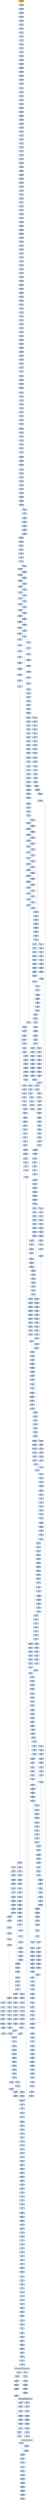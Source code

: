 strict digraph G {
	graph [bgcolor=transparent,
		name=G
	];
	node [color=lightsteelblue,
		fillcolor=lightsteelblue,
		shape=rectangle,
		style=filled
	];
	"0x0042636e"	[label="0x0042636e
shll"];
	"0x00426371"	[label="0x00426371
incl"];
	"0x0042636e" -> "0x00426371"	[color="#000000"];
	"0x00426b5e"	[label="0x00426b5e
jne"];
	"0x00426b60"	[label="0x00426b60
movl"];
	"0x00426b5e" -> "0x00426b60"	[color="#000000",
		label=F];
	"0x00426ba8"	[label="0x00426ba8
shll"];
	"0x00426bad"	[label="0x00426bad
movzbl"];
	"0x00426ba8" -> "0x00426bad"	[color="#000000"];
	"0x004269a4"	[label="0x004269a4
leal"];
	"0x004269a7"	[label="0x004269a7
movl"];
	"0x004269a4" -> "0x004269a7"	[color="#000000"];
	"0x00426be6"	[label="0x00426be6
subl"];
	"0x00426bea"	[label="0x00426bea
subl"];
	"0x00426be6" -> "0x00426bea"	[color="#000000"];
	"0x004264e4"	[label="0x004264e4
shrl"];
	"0x004264e7"	[label="0x004264e7
movzwl"];
	"0x004264e4" -> "0x004264e7"	[color="#000000"];
	"0x004265d4"	[label="0x004265d4
sarl"];
	"0x004265d7"	[label="0x004265d7
movl"];
	"0x004265d4" -> "0x004265d7"	[color="#000000"];
	"0x004266ca"	[label="0x004266ca
movl"];
	"0x004266cc"	[label="0x004266cc
shrl"];
	"0x004266ca" -> "0x004266cc"	[color="#000000"];
	"0x00426682"	[label="0x00426682
sarl"];
	"0x00426685"	[label="0x00426685
leal"];
	"0x00426682" -> "0x00426685"	[color="#000000"];
	"0x00426c18"	[label="0x00426c18
movl"];
	"0x00426c1b"	[label="0x00426c1b
incl"];
	"0x00426c18" -> "0x00426c1b"	[color="#000000"];
	"0x0042639c"	[label="0x0042639c
sarl"];
	"0x0042639f"	[label="0x0042639f
movl"];
	"0x0042639c" -> "0x0042639f"	[color="#000000"];
	"0x0042631e"	[label="0x0042631e
orl"];
	"0x00426320"	[label="0x00426320
cmpl"];
	"0x0042631e" -> "0x00426320"	[color="#000000"];
	"0x00426746"	[label="0x00426746
movw"];
	"0x0042674d"	[label="0x0042674d
jmp"];
	"0x00426746" -> "0x0042674d"	[color="#000000"];
	"0x00426423"	[label="0x00426423
leal"];
	"0x00426426"	[label="0x00426426
ja"];
	"0x00426423" -> "0x00426426"	[color="#000000"];
	"0x004262de"	[label="0x004262de
movl"];
	"0x004262e2"	[label="0x004262e2
movw"];
	"0x004262de" -> "0x004262e2"	[color="#000000"];
	"0x004267ab"	[label="0x004267ab
movl"];
	"0x004267af"	[label="0x004267af
sarl"];
	"0x004267ab" -> "0x004267af"	[color="#000000"];
	"0x0042673b"	[label="0x0042673b
subl"];
	"0x0042673d"	[label="0x0042673d
movl"];
	"0x0042673b" -> "0x0042673d"	[color="#000000"];
	"0x004269f6"	[label="0x004269f6
movw"];
	"0x004269f9"	[label="0x004269f9
jmp"];
	"0x004269f6" -> "0x004269f9"	[color="#000000"];
	"0x0042697e"	[label="0x0042697e
subw"];
	"0x00426981"	[label="0x00426981
movl"];
	"0x0042697e" -> "0x00426981"	[color="#000000"];
	"0x00426595"	[label="0x00426595
ja"];
	"0x004265ad"	[label="0x004265ad
movl"];
	"0x00426595" -> "0x004265ad"	[color="#000000",
		label=T];
	"0x00426597"	[label="0x00426597
cmpl"];
	"0x00426595" -> "0x00426597"	[color="#000000",
		label=F];
	"0x004261de"	[label="0x004261de
popl"];
	"0x004261df"	[label="0x004261df
popl"];
	"0x004261de" -> "0x004261df"	[color="#000000"];
	"0x004265e2"	[label="0x004265e2
movl"];
	"0x004265e6"	[label="0x004265e6
movl"];
	"0x004265e2" -> "0x004265e6"	[color="#000000"];
	"0x00426330"	[label="0x00426330
jae"];
	"0x00426336"	[label="0x00426336
movl"];
	"0x00426330" -> "0x00426336"	[color="#000000",
		label=F];
	"0x00426815"	[label="0x00426815
jae"];
	"0x00426837"	[label="0x00426837
movl"];
	"0x00426815" -> "0x00426837"	[color="#000000",
		label=T];
	"0x00426817"	[label="0x00426817
movl"];
	"0x00426815" -> "0x00426817"	[color="#000000",
		label=F];
	"0x00426aa0"	[label="0x00426aa0
movzwl"];
	"0x00426aa3"	[label="0x00426aa3
imull"];
	"0x00426aa0" -> "0x00426aa3"	[color="#000000"];
	"0x00407ce6"	[label="0x00407ce6
jne"];
	"0x00407ce8"	[label="0x00407ce8
subl"];
	"0x00407ce6" -> "0x00407ce8"	[color="#000000",
		label=F];
	"0x00426c54"	[label="0x00426c54
incl"];
	"0x00426c55"	[label="0x00426c55
incl"];
	"0x00426c54" -> "0x00426c55"	[color="#000000"];
	"0x004262aa"	[label="0x004262aa
movl"];
	"0x004262b2"	[label="0x004262b2
movl"];
	"0x004262aa" -> "0x004262b2"	[color="#000000"];
	"0x004265f5"	[label="0x004265f5
movl"];
	"0x004265f9"	[label="0x004265f9
movl"];
	"0x004265f5" -> "0x004265f9"	[color="#000000"];
	"0x00426b88"	[label="0x00426b88
movl"];
	"0x00426b8c"	[label="0x00426b8c
addl"];
	"0x00426b88" -> "0x00426b8c"	[color="#000000"];
	"0x00426920"	[label="0x00426920
shrl"];
	"0x00426923"	[label="0x00426923
movzwl"];
	"0x00426920" -> "0x00426923"	[color="#000000"];
	"0x0042642c"	[label="0x0042642c
je"];
	"0x00426432"	[label="0x00426432
shll"];
	"0x0042642c" -> "0x00426432"	[color="#000000",
		label=F];
	"0x0042694b"	[label="0x0042694b
movl"];
	"0x0042694f"	[label="0x0042694f
movw"];
	"0x0042694b" -> "0x0042694f"	[color="#000000"];
	"0x00426bd6"	[label="0x00426bd6
sarl"];
	"0x00426bd9"	[label="0x00426bd9
leal"];
	"0x00426bd6" -> "0x00426bd9"	[color="#000000"];
	"0x00426b6a"	[label="0x00426b6a
addl"];
	"0x00426b6f"	[label="0x00426b6f
movl"];
	"0x00426b6a" -> "0x00426b6f"	[color="#000000"];
	"0x00426342"	[label="0x00426342
movl"];
	"0x00426346"	[label="0x00426346
shll"];
	"0x00426342" -> "0x00426346"	[color="#000000"];
	"0x00426c59"	[label="0x00426c59
decl"];
	"0x00426c55" -> "0x00426c59"	[color="#000000"];
	"0x00426661"	[label="0x00426661
movzwl"];
	"0x00426664"	[label="0x00426664
imull"];
	"0x00426661" -> "0x00426664"	[color="#000000"];
	"0x00426af7"	[label="0x00426af7
andl"];
	"0x00426afa"	[label="0x00426afa
leal"];
	"0x00426af7" -> "0x00426afa"	[color="#000000"];
	"0x00426a03"	[label="0x00426a03
shrw"];
	"0x00426a07"	[label="0x00426a07
subw"];
	"0x00426a03" -> "0x00426a07"	[color="#000000"];
	"0x004262e7"	[label="0x004262e7
addl"];
	"0x004262e2" -> "0x004262e7"	[color="#000000"];
	"0x00426ae2"	[label="0x00426ae2
leal"];
	"0x00426ae5"	[label="0x00426ae5
cmpl"];
	"0x00426ae2" -> "0x00426ae5"	[color="#000000"];
	"0x0042683f"	[label="0x0042683f
shrw"];
	"0x00426843"	[label="0x00426843
subw"];
	"0x0042683f" -> "0x00426843"	[color="#000000"];
	"0x00426938"	[label="0x00426938
shll"];
	"0x0042693d"	[label="0x0042693d
sarl"];
	"0x00426938" -> "0x0042693d"	[color="#000000"];
	"0x0042619e"	[label="0x0042619e
andb"];
	"0x004261a0"	[label="0x004261a0
shll"];
	"0x0042619e" -> "0x004261a0"	[color="#000000"];
	"0x00407d98"	[label="0x00407d98
jne"];
	"0x00407d9a"	[label="0x00407d9a
jmp"];
	"0x00407d98" -> "0x00407d9a"	[color="#000000",
		label=F];
	"0x004262dc"	[label="0x004262dc
jae"];
	"0x004262dc" -> "0x004262de"	[color="#000000",
		label=F];
	"0x00426378"	[label="0x00426378
movw"];
	"0x0042637c"	[label="0x0042637c
shrl"];
	"0x00426378" -> "0x0042637c"	[color="#000000"];
	"0x00426250"	[label="0x00426250
movb"];
	"0x00426255"	[label="0x00426255
movl"];
	"0x00426250" -> "0x00426255"	[color="#000000"];
	"0x00426a62"	[label="0x00426a62
movl"];
	"0x00426a66"	[label="0x00426a66
movl"];
	"0x00426a62" -> "0x00426a66"	[color="#000000"];
	"0x004267f1"	[label="0x004267f1
movzbl"];
	"0x004267f4"	[label="0x004267f4
shll"];
	"0x004267f1" -> "0x004267f4"	[color="#000000"];
	"0x00426bfd"	[label="0x00426bfd
movl"];
	"0x00426c01"	[label="0x00426c01
incl"];
	"0x00426bfd" -> "0x00426c01"	[color="#000000"];
	"0x00426cc1"	[label="0x00426cc1
ret"];
	"0x004261dc"	[label="0x004261dc
movl"];
	"0x00426cc1" -> "0x004261dc"	[color="#000000"];
	"0x004264ba"	[label="0x004264ba
cmpl"];
	"0x004264c2"	[label="0x004264c2
ja"];
	"0x004264ba" -> "0x004264c2"	[color="#000000"];
	"0x00426ab3"	[label="0x00426ab3
subl"];
	"0x00426ab5"	[label="0x00426ab5
sarl"];
	"0x00426ab3" -> "0x00426ab5"	[color="#000000"];
	"0x004261e5"	[label="0x004261e5
movb"];
	"0x004261e7"	[label="0x004261e7
subl"];
	"0x004261e5" -> "0x004261e7"	[color="#000000"];
	"0x00426440"	[label="0x00426440
movl"];
	"0x00426444"	[label="0x00426444
movw"];
	"0x00426440" -> "0x00426444"	[color="#000000"];
	"0x00426cb8"	[label="0x00426cb8
movl"];
	"0x00426cba"	[label="0x00426cba
addl"];
	"0x00426cb8" -> "0x00426cba"	[color="#000000"];
	"0x0042625c"	[label="0x0042625c
leal"];
	"0x00426255" -> "0x0042625c"	[color="#000000"];
	"0x00426678"	[label="0x00426678
movl"];
	"0x00426680"	[label="0x00426680
movl"];
	"0x00426678" -> "0x00426680"	[color="#000000"];
	"0x004269d6"	[label="0x004269d6
shrl"];
	"0x004269d9"	[label="0x004269d9
movzwl"];
	"0x004269d6" -> "0x004269d9"	[color="#000000"];
	"0x004261d6"	[label="0x004261d6
pushl"];
	"0x004261d7"	[label="0x004261d7
call"];
	"0x004261d6" -> "0x004261d7"	[color="#000000"];
	"0x00426772"	[label="0x00426772
cmpl"];
	"0x00426776"	[label="0x00426776
je"];
	"0x00426772" -> "0x00426776"	[color="#000000"];
	"0x0042623e"	[label="0x0042623e
subl"];
	"0x00426241"	[label="0x00426241
movl"];
	"0x0042623e" -> "0x00426241"	[color="#000000"];
	"0x0042675a"	[label="0x0042675a
movl"];
	"0x0042675e"	[label="0x0042675e
subw"];
	"0x0042675a" -> "0x0042675e"	[color="#000000"];
	"0x004266ff"	[label="0x004266ff
xorl"];
	"0x00426701"	[label="0x00426701
cmpl"];
	"0x004266ff" -> "0x00426701"	[color="#000000"];
	"0x00426873"	[label="0x00426873
cmpl"];
	"0x00426878"	[label="0x00426878
movl"];
	"0x00426873" -> "0x00426878"	[color="#000000"];
	"0x00426387"	[label="0x00426387
jae"];
	"0x0042638d"	[label="0x0042638d
movl"];
	"0x00426387" -> "0x0042638d"	[color="#000000",
		label=F];
	"0x0042656a"	[label="0x0042656a
movl"];
	"0x00426387" -> "0x0042656a"	[color="#000000",
		label=T];
	"0x00426a6b"	[label="0x00426a6b
leal"];
	"0x00426a6e"	[label="0x00426a6e
movl"];
	"0x00426a6b" -> "0x00426a6e"	[color="#000000"];
	"0x004267bc"	[label="0x004267bc
movl"];
	"0x004267c0"	[label="0x004267c0
jmp"];
	"0x004267bc" -> "0x004267c0"	[color="#000000"];
	"0x00426c47"	[label="0x00426c47
leal"];
	"0x00426c4b"	[label="0x00426c4b
movb"];
	"0x00426c47" -> "0x00426c4b"	[color="#000000"];
	"0x00426b83"	[label="0x00426b83
movl"];
	"0x00426b83" -> "0x00426b88"	[color="#000000"];
	"0x0042641f"	[label="0x0042641f
movl"];
	"0x0042641f" -> "0x00426423"	[color="#000000"];
	"0x00426a9a"	[label="0x00426a9a
movw"];
	"0x00426a9d"	[label="0x00426a9d
shrl"];
	"0x00426a9a" -> "0x00426a9d"	[color="#000000"];
	"0x00426179"	[label="0x00426179
movl"];
	"0x0042617b"	[label="0x0042617b
lodsw"];
	"0x00426179" -> "0x0042617b"	[color="#000000"];
	"0x00426763"	[label="0x00426763
cmpl"];
	"0x00426769"	[label="0x00426769
movw"];
	"0x00426763" -> "0x00426769"	[color="#000000"];
	"0x00426669"	[label="0x00426669
jae"];
	"0x0042666f"	[label="0x0042666f
movl"];
	"0x00426669" -> "0x0042666f"	[color="#000000",
		label=F];
	"0x00426752"	[label="0x00426752
movl"];
	"0x00426669" -> "0x00426752"	[color="#000000",
		label=T];
	"0x0042623b"	[label="0x0042623b
pushl"];
	"0x0042623c"	[label="0x0042623c
pushl"];
	"0x0042623b" -> "0x0042623c"	[color="#000000"];
	"0x00426182"	[label="0x00426182
pushl"];
	"0x00426183"	[label="0x00426183
lodsl"];
	"0x00426182" -> "0x00426183"	[color="#000000"];
	"0x00407c8f"	[label="0x00407c8f
movl"];
	"0x00407c92"	[label="0x00407c92
orl"];
	"0x00407c8f" -> "0x00407c92"	[color="#000000"];
	"0x00426bc9"	[label="0x00426bc9
jae"];
	"0x00426bc9" -> "0x00426be6"	[color="#000000",
		label=T];
	"0x00426bcb"	[label="0x00426bcb
movl"];
	"0x00426bc9" -> "0x00426bcb"	[color="#000000",
		label=F];
	"0x00426b7b"	[label="0x00426b7b
movl"];
	"0x00426b7b" -> "0x00426b83"	[color="#000000"];
	"0x00426413"	[label="0x00426413
cmpl"];
	"0x0042641b"	[label="0x0042641b
leal"];
	"0x00426413" -> "0x0042641b"	[color="#000000"];
	"0x0042645c"	[label="0x0042645c
movl"];
	"0x00426461"	[label="0x00426461
subl"];
	"0x0042645c" -> "0x00426461"	[color="#000000"];
	"0x004266ad"	[label="0x004266ad
cmpl"];
	"0x004266b1"	[label="0x004266b1
je"];
	"0x004266ad" -> "0x004266b1"	[color="#000000"];
	"0x0042619b"	[label="0x0042619b
andb"];
	"0x0042619b" -> "0x0042619e"	[color="#000000"];
	"0x00426846"	[label="0x00426846
movl"];
	"0x00426843" -> "0x00426846"	[color="#000000"];
	"0x00426645"	[label="0x00426645
movzbl"];
	"0x00426648"	[label="0x00426648
shll"];
	"0x00426645" -> "0x00426648"	[color="#000000"];
	"0x004269dc"	[label="0x004269dc
imull"];
	"0x004269d9" -> "0x004269dc"	[color="#000000"];
	"0x00426859"	[label="0x00426859
movl"];
	"0x0042685d"	[label="0x0042685d
movl"];
	"0x00426859" -> "0x0042685d"	[color="#000000"];
	"0x00426801"	[label="0x00426801
movl"];
	"0x00426803"	[label="0x00426803
shrl"];
	"0x00426801" -> "0x00426803"	[color="#000000"];
	"0x00426871"	[label="0x00426871
xorl"];
	"0x0042674d" -> "0x00426871"	[color="#000000"];
	"0x00426a10"	[label="0x00426a10
movl"];
	"0x00426a14"	[label="0x00426a14
decl"];
	"0x00426a10" -> "0x00426a14"	[color="#000000"];
	"0x00426591"	[label="0x00426591
movl"];
	"0x00426591" -> "0x00426595"	[color="#000000"];
	"0x00426a3b"	[label="0x00426a3b
addl"];
	"0x00426a40"	[label="0x00426a40
cmpl"];
	"0x00426a3b" -> "0x00426a40"	[color="#000000"];
	"0x0042695e"	[label="0x0042695e
movl"];
	"0x00426966"	[label="0x00426966
jmp"];
	"0x0042695e" -> "0x00426966"	[color="#000000"];
	"0x00426839"	[label="0x00426839
subl"];
	"0x0042683b"	[label="0x0042683b
subl"];
	"0x00426839" -> "0x0042683b"	[color="#000000"];
	"0x00407cf2"	[label="0x00407cf2
movl"];
	"0x00407cf5"	[label="0x00407cf5
addl"];
	"0x00407cf2" -> "0x00407cf5"	[color="#000000"];
	"0x004264d9"	[label="0x004264d9
incl"];
	"0x004264da"	[label="0x004264da
orl"];
	"0x004264d9" -> "0x004264da"	[color="#000000"];
	"0x00426585"	[label="0x00426585
movw"];
	"0x00426589"	[label="0x00426589
movl"];
	"0x00426585" -> "0x00426589"	[color="#000000"];
	"0x004267d4"	[label="0x004267d4
movl"];
	"0x004267d8"	[label="0x004267d8
cmpl"];
	"0x004267d4" -> "0x004267d8"	[color="#000000"];
	"0x00426754"	[label="0x00426754
subl"];
	"0x00426756"	[label="0x00426756
shrw"];
	"0x00426754" -> "0x00426756"	[color="#000000"];
	"0x0042692b"	[label="0x0042692b
jae"];
	"0x00426968"	[label="0x00426968
subl"];
	"0x0042692b" -> "0x00426968"	[color="#000000",
		label=T];
	"0x0042692d"	[label="0x0042692d
movl"];
	"0x0042692b" -> "0x0042692d"	[color="#000000",
		label=F];
	"0x00426ae8"	[label="0x00426ae8
movl"];
	"0x00426ae5" -> "0x00426ae8"	[color="#000000"];
	"0x0042617d"	[label="0x0042617d
shll"];
	"0x0042617b" -> "0x0042617d"	[color="#000000"];
	"0x004264ce"	[label="0x004264ce
shll"];
	"0x004264d3"	[label="0x004264d3
movzbl"];
	"0x004264ce" -> "0x004264d3"	[color="#000000"];
	"0x00426b18"	[label="0x00426b18
subl"];
	"0x00426b1a"	[label="0x00426b1a
addl"];
	"0x00426b18" -> "0x00426b1a"	[color="#000000"];
	"0x00426bb0"	[label="0x00426bb0
shll"];
	"0x00426bad" -> "0x00426bb0"	[color="#000000"];
	"0x00426cab"	[label="0x00426cab
movl"];
	"0x00426caf"	[label="0x00426caf
movl"];
	"0x00426cab" -> "0x00426caf"	[color="#000000"];
	"0x00426798"	[label="0x00426798
movzwl"];
	"0x0042679b"	[label="0x0042679b
imull"];
	"0x00426798" -> "0x0042679b"	[color="#000000"];
	"0x00426aa6"	[label="0x00426aa6
cmpl"];
	"0x00426aa8"	[label="0x00426aa8
jae"];
	"0x00426aa6" -> "0x00426aa8"	[color="#000000"];
	"0x00426463"	[label="0x00426463
movl"];
	"0x00426465"	[label="0x00426465
sarl"];
	"0x00426463" -> "0x00426465"	[color="#000000"];
	"0x00426831"	[label="0x00426831
movl"];
	"0x00426835"	[label="0x00426835
jmp"];
	"0x00426831" -> "0x00426835"	[color="#000000"];
	"0x004263dd"	[label="0x004263dd
movl"];
	"0x004263e1"	[label="0x004263e1
jle"];
	"0x004263dd" -> "0x004263e1"	[color="#000000"];
	"0x0042634d"	[label="0x0042634d
addl"];
	"0x0042634f"	[label="0x0042634f
cmpl"];
	"0x0042634d" -> "0x0042634f"	[color="#000000"];
	"0x00426184"	[label="0x00426184
subl"];
	"0x00426183" -> "0x00426184"	[color="#000000"];
	"0x00426639"	[label="0x00426639
ja"];
	"0x00426651"	[label="0x00426651
movl"];
	"0x00426639" -> "0x00426651"	[color="#000000",
		label=T];
	"0x0042663b"	[label="0x0042663b
cmpl"];
	"0x00426639" -> "0x0042663b"	[color="#000000",
		label=F];
	"0x0042673f"	[label="0x0042673f
shrw"];
	"0x0042673d" -> "0x0042673f"	[color="#000000"];
	"0x00426697"	[label="0x00426697
movl"];
	"0x0042669b"	[label="0x0042669b
shll"];
	"0x00426697" -> "0x0042669b"	[color="#000000"];
	"0x004267a4"	[label="0x004267a4
movl"];
	"0x004267a9"	[label="0x004267a9
subl"];
	"0x004267a4" -> "0x004267a9"	[color="#000000"];
	"0x004264b1"	[label="0x004264b1
leal"];
	"0x004263e1" -> "0x004264b1"	[color="#000000",
		label=T];
	"0x004263e7"	[label="0x004263e7
movl"];
	"0x004263e1" -> "0x004263e7"	[color="#000000",
		label=F];
	"0x00407cf7"	[label="0x00407cf7
subl"];
	"0x00407cf5" -> "0x00407cf7"	[color="#000000"];
	"0x00407d37"	[label="0x00407d37
pushl"];
	"0x00407d38"	[label="0x00407d38
pushl"];
	"0x00407d37" -> "0x00407d38"	[color="#000000"];
	"0x00407cfd"	[label="0x00407cfd
addl"];
	"0x00407cff"	[label="0x00407cff
addl"];
	"0x00407cfd" -> "0x00407cff"	[color="#000000"];
	"0x00426865"	[label="0x00426865
movl"];
	"0x00426869"	[label="0x00426869
movl"];
	"0x00426865" -> "0x00426869"	[color="#000000"];
	"0x00426bba"	[label="0x00426bba
movw"];
	"0x00426bbe"	[label="0x00426bbe
shrl"];
	"0x00426bba" -> "0x00426bbe"	[color="#000000"];
	"0x00426a72"	[label="0x00426a72
addl"];
	"0x00426a6e" -> "0x00426a72"	[color="#000000"];
	"0x00426576"	[label="0x00426576
movl"];
	"0x00426578"	[label="0x00426578
shrw"];
	"0x00426576" -> "0x00426578"	[color="#000000"];
	"0x0042621a"	[label="0x0042621a
popl"];
	"0x0042621b"	[label="0x0042621b
addl"];
	"0x0042621a" -> "0x0042621b"	[color="#000000"];
	"0x004268cd"	[label="0x004268cd
sarl"];
	"0x004268d0"	[label="0x004268d0
movl"];
	"0x004268cd" -> "0x004268d0"	[color="#000000"];
	"0x004268f6"	[label="0x004268f6
subw"];
	"0x004268f9"	[label="0x004268f9
cmpl"];
	"0x004268f6" -> "0x004268f9"	[color="#000000"];
	"0x00426bf2"	[label="0x00426bf2
subw"];
	"0x00426bf5"	[label="0x00426bf5
movl"];
	"0x00426bf2" -> "0x00426bf5"	[color="#000000"];
	"0x00426406"	[label="0x00426406
leal"];
	"0x00426409"	[label="0x00426409
movl"];
	"0x00426406" -> "0x00426409"	[color="#000000"];
	"0x004262ce"	[label="0x004262ce
addl"];
	"0x004262d0"	[label="0x004262d0
shll"];
	"0x004262ce" -> "0x004262d0"	[color="#000000"];
	"0x00426aaa"	[label="0x00426aaa
movl"];
	"0x00426aae"	[label="0x00426aae
movl"];
	"0x00426aaa" -> "0x00426aae"	[color="#000000"];
	"0x0042656e"	[label="0x0042656e
subl"];
	"0x00426570"	[label="0x00426570
movl"];
	"0x0042656e" -> "0x00426570"	[color="#000000"];
	"0x0042655b"	[label="0x0042655b
jmp"];
	"0x00426c6b"	[label="0x00426c6b
movl"];
	"0x0042655b" -> "0x00426c6b"	[color="#000000"];
	"0x00426c31"	[label="0x00426c31
ja"];
	"0x00426c33"	[label="0x00426c33
movl"];
	"0x00426c31" -> "0x00426c33"	[color="#000000",
		label=F];
	"0x004264f1"	[label="0x004264f1
movl"];
	"0x004264f5"	[label="0x004264f5
movl"];
	"0x004264f1" -> "0x004264f5"	[color="#000000"];
	"0x00426734"	[label="0x00426734
jmp"];
	"0x00426734" -> "0x00426c6b"	[color="#000000"];
	"0x00426560"	[label="0x00426560
subl"];
	"0x00426565"	[label="0x00426565
jmp"];
	"0x00426560" -> "0x00426565"	[color="#000000"];
	"0x00426a1b"	[label="0x00426a1b
movb"];
	"0x00426a1f"	[label="0x00426a1f
movl"];
	"0x00426a1b" -> "0x00426a1f"	[color="#000000"];
	"0x00407d90"	[label="0x00407d90
xorb"];
	"0x00407d92"	[label="0x00407d92
movb"];
	"0x00407d90" -> "0x00407d92"	[color="#000000"];
	"0x0042618a"	[label="0x0042618a
pushl"];
	"0x0042618b"	[label="0x0042618b
pushl"];
	"0x0042618a" -> "0x0042618b"	[color="#000000"];
	"0x0042625f"	[label="0x0042625f
movl"];
	"0x0042625c" -> "0x0042625f"	[color="#000000"];
	"0x00426c0d"	[label="0x00426c0d
decl"];
	"0x00426c0e"	[label="0x00426c0e
movl"];
	"0x00426c0d" -> "0x00426c0e"	[color="#000000"];
	"0x00426861"	[label="0x00426861
movl"];
	"0x00426861" -> "0x00426865"	[color="#000000"];
	"0x004264d6"	[label="0x004264d6
shll"];
	"0x004264d6" -> "0x004264d9"	[color="#000000"];
	"0x00426391"	[label="0x00426391
movl"];
	"0x0042638d" -> "0x00426391"	[color="#000000"];
	"0x004265a1"	[label="0x004265a1
movzbl"];
	"0x004265a4"	[label="0x004265a4
shll"];
	"0x004265a1" -> "0x004265a4"	[color="#000000"];
	"0x00426a74"	[label="0x00426a74
cmpl"];
	"0x00426a72" -> "0x00426a74"	[color="#000000"];
	"0x004267c5"	[label="0x004267c5
movl"];
	"0x004267c7"	[label="0x004267c7
subl"];
	"0x004267c5" -> "0x004267c7"	[color="#000000"];
	"0x004267cb"	[label="0x004267cb
movl"];
	"0x004267cd"	[label="0x004267cd
shrw"];
	"0x004267cb" -> "0x004267cd"	[color="#000000"];
	"0x00426b5a"	[label="0x00426b5a
orl"];
	"0x00426b5d"	[label="0x00426b5d
decl"];
	"0x00426b5a" -> "0x00426b5d"	[color="#000000"];
	"0x004261a3"	[label="0x004261a3
movb"];
	"0x004261a0" -> "0x004261a3"	[color="#000000"];
	"0x00407cf0"	[label="0x00407cf0
jne"];
	"0x00407cf0" -> "0x00407cf2"	[color="#000000",
		label=F];
	"0x00426263"	[label="0x00426263
movl"];
	"0x0042625f" -> "0x00426263"	[color="#000000"];
	"0x00426188"	[label="0x00426188
movl"];
	"0x00426188" -> "0x0042618a"	[color="#000000"];
	"0x00426b1f"	[label="0x00426b1f
movl"];
	"0x00426b1a" -> "0x00426b1f"	[color="#000000"];
	"0x004263c3"	[label="0x004263c3
subl"];
	"0x004263c7"	[label="0x004263c7
sarl"];
	"0x004263c3" -> "0x004263c7"	[color="#000000"];
	"0x004269ee"	[label="0x004269ee
sarl"];
	"0x004269f1"	[label="0x004269f1
leal"];
	"0x004269ee" -> "0x004269f1"	[color="#000000"];
	"0x00426b23"	[label="0x00426b23
jmp"];
	"0x00426b23" -> "0x00426b7b"	[color="#000000"];
	"0x00426bcf"	[label="0x00426bcf
movl"];
	"0x00426bd4"	[label="0x00426bd4
subl"];
	"0x00426bcf" -> "0x00426bd4"	[color="#000000"];
	"0x004269b7"	[label="0x004269b7
cmpl"];
	"0x004269bb"	[label="0x004269bb
je"];
	"0x004269b7" -> "0x004269bb"	[color="#000000"];
	"0x00426953"	[label="0x00426953
leal"];
	"0x0042694f" -> "0x00426953"	[color="#000000"];
	"0x004267c9"	[label="0x004267c9
subl"];
	"0x004267c9" -> "0x004267cb"	[color="#000000"];
	"0x00426adb"	[label="0x00426adb
decl"];
	"0x00426adc"	[label="0x00426adc
movl"];
	"0x00426adb" -> "0x00426adc"	[color="#000000"];
	"0x00426bec"	[label="0x00426bec
movl"];
	"0x00426bee"	[label="0x00426bee
shrw"];
	"0x00426bec" -> "0x00426bee"	[color="#000000"];
	"0x00426574"	[label="0x00426574
subl"];
	"0x00426570" -> "0x00426574"	[color="#000000"];
	"0x0042681e"	[label="0x0042681e
subl"];
	"0x00426820"	[label="0x00426820
movl"];
	"0x0042681e" -> "0x00426820"	[color="#000000"];
	"0x00426730"	[label="0x00426730
movl"];
	"0x00426730" -> "0x00426734"	[color="#000000"];
	"0x00407da8"	[label="0x00407da8
movb"];
	"0x00407daa"	[label="0x00407daa
stosb"];
	"0x00407da8" -> "0x00407daa"	[color="#000000"];
	"0x004269f9" -> "0x00426a10"	[color="#000000"];
	"0x004268e6"	[label="0x004268e6
movl"];
	"0x004268ea"	[label="0x004268ea
jmp"];
	"0x004268e6" -> "0x004268ea"	[color="#000000"];
	"0x0042644b"	[label="0x0042644b
shrl"];
	"0x0042644e"	[label="0x0042644e
movzwl"];
	"0x0042644b" -> "0x0042644e"	[color="#000000"];
	"0x00426abe"	[label="0x00426abe
movl"];
	"0x00426ac0"	[label="0x00426ac0
jmp"];
	"0x00426abe" -> "0x00426ac0"	[color="#000000"];
	"0x00407d5a"	[label="0x00407d5a
cmpl"];
	"0x00407d5d"	[label="0x00407d5d
je"];
	"0x00407d5a" -> "0x00407d5d"	[color="#000000"];
	"0x004265c5"	[label="0x004265c5
jae"];
	"0x00426619"	[label="0x00426619
movl"];
	"0x004265c5" -> "0x00426619"	[color="#000000",
		label=T];
	"0x004265c7"	[label="0x004265c7
movl"];
	"0x004265c5" -> "0x004265c7"	[color="#000000",
		label=F];
	"0x00407d6a"	[label="0x00407d6a
orb"];
	"0x00407d6c"	[label="0x00407d6c
movb"];
	"0x00407d6a" -> "0x00407d6c"	[color="#000000"];
	"0x00426b25"	[label="0x00426b25
leal"];
	"0x00426b28"	[label="0x00426b28
cmpl"];
	"0x00426b25" -> "0x00426b28"	[color="#000000"];
	"0x00426718"	[label="0x00426718
movl"];
	"0x0042671c"	[label="0x0042671c
movl"];
	"0x00426718" -> "0x0042671c"	[color="#000000"];
	"0x004266ba"	[label="0x004266ba
shll"];
	"0x004266bd"	[label="0x004266bd
shll"];
	"0x004266ba" -> "0x004266bd"	[color="#000000"];
	"0x00426b9c"	[label="0x00426b9c
ja"];
	"0x00426bb6"	[label="0x00426bb6
movl"];
	"0x00426b9c" -> "0x00426bb6"	[color="#000000",
		label=T];
	"0x00426b9e"	[label="0x00426b9e
cmpl"];
	"0x00426b9c" -> "0x00426b9e"	[color="#000000",
		label=F];
	"0x00426aae" -> "0x00426ab3"	[color="#000000"];
	"0x00426223"	[label="0x00426223
stosb"];
	"0x00426224"	[label="0x00426224
movl"];
	"0x00426223" -> "0x00426224"	[color="#000000"];
	"0x00426349"	[label="0x00426349
movl"];
	"0x00426346" -> "0x00426349"	[color="#000000"];
	"0x0042633a"	[label="0x0042633a
andl"];
	"0x0042633e"	[label="0x0042633e
movl"];
	"0x0042633a" -> "0x0042633e"	[color="#000000"];
	"0x00426ac2"	[label="0x00426ac2
subl"];
	"0x00426ac6"	[label="0x00426ac6
subl"];
	"0x00426ac2" -> "0x00426ac6"	[color="#000000"];
	"0x00426b92"	[label="0x00426b92
addl"];
	"0x00426b94"	[label="0x00426b94
cmpl"];
	"0x00426b92" -> "0x00426b94"	[color="#000000"];
	"0x00407d69"	[label="0x00407d69
lodsb"];
	"0x00407d69" -> "0x00407d6a"	[color="#000000"];
	"0x00407cd1"	[label="0x00407cd1
popl"];
	"0x00407cd2"	[label="0x00407cd2
addl"];
	"0x00407cd1" -> "0x00407cd2"	[color="#000000"];
	"0x0042664f"	[label="0x0042664f
orl"];
	"0x0042664f" -> "0x00426651"	[color="#000000"];
	"0x004262a6"	[label="0x004262a6
movl"];
	"0x004262a6" -> "0x004262aa"	[color="#000000"];
	"0x00426492"	[label="0x00426492
movw"];
	"0x00426499"	[label="0x00426499
je"];
	"0x00426492" -> "0x00426499"	[color="#000000"];
	"0x0042677c"	[label="0x0042677c
movzbl"];
	"0x00426776" -> "0x0042677c"	[color="#000000",
		label=F];
	"0x00426688"	[label="0x00426688
movl"];
	"0x0042668c"	[label="0x0042668c
movw"];
	"0x00426688" -> "0x0042668c"	[color="#000000"];
	"0x004268f0"	[label="0x004268f0
movl"];
	"0x004268f2"	[label="0x004268f2
shrw"];
	"0x004268f0" -> "0x004268f2"	[color="#000000"];
	"0x004266c0"	[label="0x004266c0
incl"];
	"0x004266bd" -> "0x004266c0"	[color="#000000"];
	"0x004261bd"	[label="0x004261bd
pushl"];
	"0x004261be"	[label="0x004261be
subl"];
	"0x004261bd" -> "0x004261be"	[color="#000000"];
	"0x004261a6"	[label="0x004261a6
orl"];
	"0x004261a8"	[label="0x004261a8
pushl"];
	"0x004261a6" -> "0x004261a8"	[color="#000000"];
	"0x004261ed"	[label="0x004261ed
jae"];
	"0x00426215"	[label="0x00426215
call"];
	"0x004261ed" -> "0x00426215"	[color="#000000",
		label=T];
	"0x00407d74"	[label="0x00407d74
orb"];
	"0x00407d76"	[label="0x00407d76
je"];
	"0x00407d74" -> "0x00407d76"	[color="#000000"];
	"0x004263f6"	[label="0x004263f6
movzbl"];
	"0x004263fa"	[label="0x004263fa
movl"];
	"0x004263f6" -> "0x004263fa"	[color="#000000"];
	"0x00426196"	[label="0x00426196
subl"];
	"0x00426198"	[label="0x00426198
lodsb"];
	"0x00426196" -> "0x00426198"	[color="#000000"];
	"0x00426486"	[label="0x00426486
shrw"];
	"0x0042648a"	[label="0x0042648a
subw"];
	"0x00426486" -> "0x0042648a"	[color="#000000"];
	"0x00426940"	[label="0x00426940
movl"];
	"0x0042693d" -> "0x00426940"	[color="#000000"];
	"0x004261ab"	[label="0x004261ab
movl"];
	"0x004261b0"	[label="0x004261b0
shll"];
	"0x004261ab" -> "0x004261b0"	[color="#000000"];
	"0x00426186"	[label="0x00426186
addl"];
	"0x00426184" -> "0x00426186"	[color="#000000"];
	"0x00426614"	[label="0x00426614
jmp"];
	"0x0042688d"	[label="0x0042688d
cmpl"];
	"0x00426614" -> "0x0042688d"	[color="#000000"];
	"0x00426b77"	[label="0x00426b77
movl"];
	"0x00426b77" -> "0x00426b7b"	[color="#000000"];
	"0x0042685d" -> "0x00426861"	[color="#000000"];
	"0x004266dd"	[label="0x004266dd
sarl"];
	"0x004266e2"	[label="0x004266e2
movl"];
	"0x004266dd" -> "0x004266e2"	[color="#000000"];
	"0x00426554"	[label="0x00426554
jg"];
	"0x00426554" -> "0x00426560"	[color="#000000",
		label=T];
	"0x00426556"	[label="0x00426556
subl"];
	"0x00426554" -> "0x00426556"	[color="#000000",
		label=F];
	"0x00407d73"	[label="0x00407d73
lodsb"];
	"0x00407d9a" -> "0x00407d73"	[color="#000000"];
	"0x00426aeb"	[label="0x00426aeb
jle"];
	"0x00426aeb" -> "0x00426c18"	[color="#000000",
		label=T];
	"0x00426af1"	[label="0x00426af1
movl"];
	"0x00426aeb" -> "0x00426af1"	[color="#000000",
		label=F];
	"0x004265ab"	[label="0x004265ab
orl"];
	"0x004265ab" -> "0x004265ad"	[color="#000000"];
	"0x00426456"	[label="0x00426456
jae"];
	"0x0042647b"	[label="0x0042647b
subl"];
	"0x00426456" -> "0x0042647b"	[color="#000000",
		label=T];
	"0x00426458"	[label="0x00426458
movl"];
	"0x00426456" -> "0x00426458"	[color="#000000",
		label=F];
	"0x0042698d"	[label="0x0042698d
addl"];
	"0x00426993"	[label="0x00426993
movl"];
	"0x0042698d" -> "0x00426993"	[color="#000000"];
	"0x00426180"	[label="0x00426180
movl"];
	"0x00426180" -> "0x00426182"	[color="#000000"];
	"0x00426221"	[label="0x00426221
movb"];
	"0x00426221" -> "0x00426223"	[color="#000000"];
	"0x00426cbe"	[label="0x00426cbe
popl"];
	"0x00426cbf"	[label="0x00426cbf
popl"];
	"0x00426cbe" -> "0x00426cbf"	[color="#000000"];
	"0x00426293"	[label="0x00426293
movl"];
	"0x0042629b"	[label="0x0042629b
movl"];
	"0x00426293" -> "0x0042629b"	[color="#000000"];
	"0x004264dc"	[label="0x004264dc
movl"];
	"0x004264da" -> "0x004264dc"	[color="#000000"];
	"0x00426aca"	[label="0x00426aca
shrw"];
	"0x00426ace"	[label="0x00426ace
subw"];
	"0x00426aca" -> "0x00426ace"	[color="#000000"];
	"0x0042626e"	[label="0x0042626e
shll"];
	"0x00426270"	[label="0x00426270
movl"];
	"0x0042626e" -> "0x00426270"	[color="#000000"];
	"0x004268b6"	[label="0x004268b6
imull"];
	"0x004268b9"	[label="0x004268b9
cmpl"];
	"0x004268b6" -> "0x004268b9"	[color="#000000"];
	"0x00426336" -> "0x0042633a"	[color="#000000"];
	"0x004263d1"	[label="0x004263d1
cmpl"];
	"0x004263d6"	[label="0x004263d6
leal"];
	"0x004263d1" -> "0x004263d6"	[color="#000000"];
	"0x00426c5a"	[label="0x00426c5a
je"];
	"0x00426c5a" -> "0x00426c6b"	[color="#000000",
		label=T];
	"0x004269e3"	[label="0x004269e3
movl"];
	"0x004269e7"	[label="0x004269e7
movl"];
	"0x004269e3" -> "0x004269e7"	[color="#000000"];
	"0x0042664e"	[label="0x0042664e
incl"];
	"0x0042664e" -> "0x0042664f"	[color="#000000"];
	"0x004263c9"	[label="0x004263c9
addl"];
	"0x004263c7" -> "0x004263c9"	[color="#000000"];
	"0x004267eb"	[label="0x004267eb
je"];
	"0x004267eb" -> "0x004267f1"	[color="#000000",
		label=F];
	"0x004261e0"	[label="0x004261e0
subl"];
	"0x004261e2"	[label="0x004261e2
movl"];
	"0x004261e0" -> "0x004261e2"	[color="#000000"];
	"0x00426a43"	[label="0x00426a43
movl"];
	"0x00426a40" -> "0x00426a43"	[color="#000000"];
	"0x00407d71"	[label="0x00407d71
jne"];
	"0x00407d71" -> "0x00407d73"	[color="#000000",
		label=F];
	"0x00426632"	[label="0x00426632
movw"];
	"0x00426632" -> "0x00426639"	[color="#000000"];
	"0x00426437"	[label="0x00426437
movzbl"];
	"0x0042643a"	[label="0x0042643a
shll"];
	"0x00426437" -> "0x0042643a"	[color="#000000"];
	"0x00426af3"	[label="0x00426af3
movl"];
	"0x00426af5"	[label="0x00426af5
sarl"];
	"0x00426af3" -> "0x00426af5"	[color="#000000"];
	"0x00426893"	[label="0x00426893
ja"];
	"0x0042688d" -> "0x00426893"	[color="#000000"];
	"0x00426b4e"	[label="0x00426b4e
addl"];
	"0x00426b50"	[label="0x00426b50
cmpl"];
	"0x00426b4e" -> "0x00426b50"	[color="#000000"];
	"0x00426461" -> "0x00426463"	[color="#000000"];
	"0x00407dab"	[label="0x00407dab
movl"];
	"0x00407db0"	[label="0x00407db0
stosl"];
	"0x00407dab" -> "0x00407db0"	[color="#000000"];
	"0x00426a28"	[label="0x00426a28
addl"];
	"0x00426a2c"	[label="0x00426a2c
cmpl"];
	"0x00426a28" -> "0x00426a2c"	[color="#000000"];
	"0x004261b6"	[label="0x004261b6
leal"];
	"0x004261b6" -> "0x004261bd"	[color="#000000"];
	"0x00407c94"	[label="0x00407c94
pushl"];
	"0x00407c92" -> "0x00407c94"	[color="#000000"];
	"0x004263ac"	[label="0x004263ac
movw"];
	"0x004263b0"	[label="0x004263b0
movl"];
	"0x004263ac" -> "0x004263b0"	[color="#000000"];
	"0x00426770"	[label="0x00426770
ja"];
	"0x00426770" -> "0x00426772"	[color="#000000",
		label=F];
	"0x00426788"	[label="0x00426788
movl"];
	"0x00426770" -> "0x00426788"	[color="#000000",
		label=T];
	"0x00426720"	[label="0x00426720
subl"];
	"0x00426724"	[label="0x00426724
movb"];
	"0x00426720" -> "0x00426724"	[color="#000000"];
	"0x0042661b"	[label="0x0042661b
subl"];
	"0x00426619" -> "0x0042661b"	[color="#000000"];
	"0x00407c95"	[label="0x00407c95
je"];
	"0x00407ccc"	[label="0x00407ccc
call"];
	"0x00407c95" -> "0x00407ccc"	[color="#000000",
		label=T];
	"0x004261c1"	[label="0x004261c1
pushl"];
	"0x004261c2"	[label="0x004261c2
movl"];
	"0x004261c1" -> "0x004261c2"	[color="#000000"];
	"0x00426a88"	[label="0x00426a88
shll"];
	"0x00426a8d"	[label="0x00426a8d
movzbl"];
	"0x00426a88" -> "0x00426a8d"	[color="#000000"];
	"0x004267de"	[label="0x004267de
movw"];
	"0x004267d8" -> "0x004267de"	[color="#000000"];
	"0x004261a5"	[label="0x004261a5
lodsb"];
	"0x004261a5" -> "0x004261a6"	[color="#000000"];
	"0x0042680d"	[label="0x0042680d
movzwl"];
	"0x00426810"	[label="0x00426810
imull"];
	"0x0042680d" -> "0x00426810"	[color="#000000"];
	"0x00426911"	[label="0x00426911
shll"];
	"0x00426914"	[label="0x00426914
shll"];
	"0x00426911" -> "0x00426914"	[color="#000000"];
	"0x00426926"	[label="0x00426926
imull"];
	"0x00426929"	[label="0x00426929
cmpl"];
	"0x00426926" -> "0x00426929"	[color="#000000"];
	"0x0042623d"	[label="0x0042623d
pushl"];
	"0x0042623c" -> "0x0042623d"	[color="#000000"];
	"0x00426c76"	[label="0x00426c76
jb"];
	"0x00426c7c"	[label="0x00426c7c
cmpl"];
	"0x00426c76" -> "0x00426c7c"	[color="#000000",
		label=F];
	"0x00407db2"	[label="0x00407db2
jmp"];
	"0x0042657c"	[label="0x0042657c
subw"];
	"0x0042657f"	[label="0x0042657f
cmpl"];
	"0x0042657c" -> "0x0042657f"	[color="#000000"];
	"0x00426b30"	[label="0x00426b30
ja"];
	"0x00426b28" -> "0x00426b30"	[color="#000000"];
	"0x004268c8"	[label="0x004268c8
shll"];
	"0x004268c8" -> "0x004268cd"	[color="#000000"];
	"0x00426b14"	[label="0x00426b14
leal"];
	"0x00426b14" -> "0x00426b18"	[color="#000000"];
	"0x004266f9"	[label="0x004266f9
je"];
	"0x004266f9" -> "0x004266ff"	[color="#000000",
		label=F];
	"0x00426917"	[label="0x00426917
incl"];
	"0x00426918"	[label="0x00426918
orl"];
	"0x00426917" -> "0x00426918"	[color="#000000"];
	"0x004261e2" -> "0x004261e5"	[color="#000000"];
	"0x00426685" -> "0x00426688"	[color="#000000"];
	"0x0042618d"	[label="0x0042618d
movb"];
	"0x00426191"	[label="0x00426191
movb"];
	"0x0042618d" -> "0x00426191"	[color="#000000"];
	"0x00426997"	[label="0x00426997
movl"];
	"0x00426966" -> "0x00426997"	[color="#000000"];
	"0x004267fa"	[label="0x004267fa
incl"];
	"0x004267fb"	[label="0x004267fb
orl"];
	"0x004267fa" -> "0x004267fb"	[color="#000000"];
	"0x00426bb4"	[label="0x00426bb4
orl"];
	"0x00426bb4" -> "0x00426bb6"	[color="#000000"];
	"0x00426cc0"	[label="0x00426cc0
popl"];
	"0x00426cc0" -> "0x00426cc1"	[color="#000000"];
	"0x00426cbf" -> "0x00426cc0"	[color="#000000"];
	"0x0042662c"	[label="0x0042662c
cmpl"];
	"0x0042662c" -> "0x00426632"	[color="#000000"];
	"0x00426c12"	[label="0x00426c12
jne"];
	"0x00426c12" -> "0x00426c18"	[color="#000000",
		label=F];
	"0x00426a45"	[label="0x00426a45
jle"];
	"0x00426a43" -> "0x00426a45"	[color="#000000"];
	"0x00426914" -> "0x00426917"	[color="#000000"];
	"0x00426855"	[label="0x00426855
movl"];
	"0x00426855" -> "0x00426859"	[color="#000000"];
	"0x004261d2"	[label="0x004261d2
addl"];
	"0x004261d5"	[label="0x004261d5
pushl"];
	"0x004261d2" -> "0x004261d5"	[color="#000000"];
	"0x004269cf"	[label="0x004269cf
movl"];
	"0x004269d3"	[label="0x004269d3
movw"];
	"0x004269cf" -> "0x004269d3"	[color="#000000"];
	"0x00426835" -> "0x0042685d"	[color="#000000"];
	"0x0042622a"	[label="0x0042622a
call"];
	"0x0042622f"	[label="0x0042622f
popl"];
	"0x0042622a" -> "0x0042622f"	[color="#000000"];
	"0x004264fe"	[label="0x004264fe
sarl"];
	"0x00426501"	[label="0x00426501
leal"];
	"0x004264fe" -> "0x00426501"	[color="#000000"];
	"0x00426215" -> "0x0042621a"	[color="#000000"];
	"0x0042627e"	[label="0x0042627e
movl"];
	"0x00426282"	[label="0x00426282
movl"];
	"0x0042627e" -> "0x00426282"	[color="#000000"];
	"0x00426bf9"	[label="0x00426bf9
movw"];
	"0x00426bf5" -> "0x00426bf9"	[color="#000000"];
	"0x00426542"	[label="0x00426542
movl"];
	"0x0042654a"	[label="0x0042654a
jmp"];
	"0x00426542" -> "0x0042654a"	[color="#000000"];
	"0x00407d57"	[label="0x00407d57
movl"];
	"0x00407d59"	[label="0x00407d59
lodsl"];
	"0x00407d57" -> "0x00407d59"	[color="#000000"];
	"0x00426743"	[label="0x00426743
subw"];
	"0x0042673f" -> "0x00426743"	[color="#000000"];
	"0x00426813"	[label="0x00426813
cmpl"];
	"0x00426810" -> "0x00426813"	[color="#000000"];
	"0x004269ec"	[label="0x004269ec
subl"];
	"0x004269ec" -> "0x004269ee"	[color="#000000"];
	"0x004264e0"	[label="0x004264e0
movw"];
	"0x004264dc" -> "0x004264e0"	[color="#000000"];
	"0x00426714"	[label="0x00426714
leal"];
	"0x00426714" -> "0x00426718"	[color="#000000"];
	"0x00407d9c"	[label="0x00407d9c
call"];
	"0x00407da1"	[label="0x00407da1
popl"];
	"0x00407d9c" -> "0x00407da1"	[color="#000000"];
	"0x004261e9"	[label="0x004261e9
subl"];
	"0x004261eb"	[label="0x004261eb
cmpl"];
	"0x004261e9" -> "0x004261eb"	[color="#000000"];
	"0x0042643d"	[label="0x0042643d
incl"];
	"0x0042643e"	[label="0x0042643e
orl"];
	"0x0042643d" -> "0x0042643e"	[color="#000000"];
	"0x004261c4"	[label="0x004261c4
pushl"];
	"0x004261c2" -> "0x004261c4"	[color="#000000"];
	"0x00426477"	[label="0x00426477
je"];
	"0x00426479"	[label="0x00426479
jmp"];
	"0x00426477" -> "0x00426479"	[color="#000000",
		label=F];
	"0x0042636b"	[label="0x0042636b
movzbl"];
	"0x0042636b" -> "0x0042636e"	[color="#000000"];
	"0x004265fd"	[label="0x004265fd
xorl"];
	"0x004265ff"	[label="0x004265ff
cmpl"];
	"0x004265fd" -> "0x004265ff"	[color="#000000"];
	"0x00407d8f"	[label="0x00407d8f
stosl"];
	"0x00407d8f" -> "0x00407d90"	[color="#000000"];
	"0x00426851"	[label="0x00426851
movl"];
	"0x00426851" -> "0x00426855"	[color="#000000"];
	"0x004261df" -> "0x004261e0"	[color="#000000"];
	"0x004264a9"	[label="0x004264a9
cmpl"];
	"0x00426479" -> "0x004264a9"	[color="#000000"];
	"0x0042661d"	[label="0x0042661d
subl"];
	"0x0042661f"	[label="0x0042661f
movl"];
	"0x0042661d" -> "0x0042661f"	[color="#000000"];
	"0x0042699b"	[label="0x0042699b
movl"];
	"0x004269a0"	[label="0x004269a0
movl"];
	"0x0042699b" -> "0x004269a0"	[color="#000000"];
	"0x004265de"	[label="0x004265de
movl"];
	"0x004265de" -> "0x004265e2"	[color="#000000"];
	"0x00426273"	[label="0x00426273
movl"];
	"0x00426277"	[label="0x00426277
movzbl"];
	"0x00426273" -> "0x00426277"	[color="#000000"];
	"0x00426360"	[label="0x00426360
je"];
	"0x00426366"	[label="0x00426366
shll"];
	"0x00426360" -> "0x00426366"	[color="#000000",
		label=F];
	"0x004267f7"	[label="0x004267f7
shll"];
	"0x004267f4" -> "0x004267f7"	[color="#000000"];
	"0x00426a0d"	[label="0x00426a0d
leal"];
	"0x00426a0d" -> "0x00426a10"	[color="#000000"];
	"0x00426c09"	[label="0x00426c09
shll"];
	"0x00426c09" -> "0x00426c0d"	[color="#000000"];
	"0x004266d2"	[label="0x004266d2
imull"];
	"0x004266d5"	[label="0x004266d5
cmpl"];
	"0x004266d2" -> "0x004266d5"	[color="#000000"];
	"0x0042631c"	[label="0x0042631c
incl"];
	"0x0042631d"	[label="0x0042631d
incl"];
	"0x0042631c" -> "0x0042631d"	[color="#000000"];
	"0x004266cf"	[label="0x004266cf
movzwl"];
	"0x004266cf" -> "0x004266d2"	[color="#000000"];
	"0x004262f5"	[label="0x004262f5
movl"];
	"0x004262fd"	[label="0x004262fd
movl"];
	"0x004262f5" -> "0x004262fd"	[color="#000000"];
	"0x004264b4"	[label="0x004264b4
movl"];
	"0x004264b8"	[label="0x004264b8
addl"];
	"0x004264b4" -> "0x004264b8"	[color="#000000"];
	"0x004263ef"	[label="0x004263ef
movl"];
	"0x004263ef" -> "0x004263f6"	[color="#000000"];
	"0x004263eb"	[label="0x004263eb
subl"];
	"0x004263eb" -> "0x004263ef"	[color="#000000"];
	"0x0042637f"	[label="0x0042637f
movzwl"];
	"0x0042637c" -> "0x0042637f"	[color="#000000"];
	"0x004266c1"	[label="0x004266c1
orl"];
	"0x004266c0" -> "0x004266c1"	[color="#000000"];
	"0x00426398"	[label="0x00426398
movb"];
	"0x00426398" -> "0x0042639c"	[color="#000000"];
	"0x004264fa"	[label="0x004264fa
subl"];
	"0x004264fc"	[label="0x004264fc
movl"];
	"0x004264fa" -> "0x004264fc"	[color="#000000"];
	"0x00426a93"	[label="0x00426a93
incl"];
	"0x00426a94"	[label="0x00426a94
orl"];
	"0x00426a93" -> "0x00426a94"	[color="#000000"];
	"0x0042687c"	[label="0x0042687c
setg"];
	"0x00426878" -> "0x0042687c"	[color="#000000"];
	"0x004264ea"	[label="0x004264ea
imull"];
	"0x004264ed"	[label="0x004264ed
cmpl"];
	"0x004264ea" -> "0x004264ed"	[color="#000000"];
	"0x00426610"	[label="0x00426610
movl"];
	"0x00426610" -> "0x00426614"	[color="#000000"];
	"0x00407ced"	[label="0x00407ced
cmpb"];
	"0x00407ce8" -> "0x00407ced"	[color="#000000"];
	"0x00426902"	[label="0x00426902
ja"];
	"0x00426904"	[label="0x00426904
cmpl"];
	"0x00426902" -> "0x00426904"	[color="#000000",
		label=F];
	"0x0042691a"	[label="0x0042691a
movw"];
	"0x00426902" -> "0x0042691a"	[color="#000000",
		label=T];
	"0x00426b5d" -> "0x00426b5e"	[color="#000000"];
	"0x00426173"	[label="0x00426173
movl"];
	"0x00426175"	[label="0x00426175
addl"];
	"0x00426173" -> "0x00426175"	[color="#000000"];
	"0x00407d17"	[label="0x00407d17
je"];
	"0x00407d19"	[label="0x00407d19
call"];
	"0x00407d17" -> "0x00407d19"	[color="#000000",
		label=F];
	"0x004261c0"	[label="0x004261c0
pushl"];
	"0x004261be" -> "0x004261c0"	[color="#000000"];
	"0x00426ad1"	[label="0x00426ad1
leal"];
	"0x00426ace" -> "0x00426ad1"	[color="#000000"];
	"0x00426629"	[label="0x00426629
subw"];
	"0x00426629" -> "0x0042662c"	[color="#000000"];
	"0x004262ea"	[label="0x004262ea
loop"];
	"0x004262ec"	[label="0x004262ec
movl"];
	"0x004262ea" -> "0x004262ec"	[color="#000000",
		label=F];
	"0x0042687f"	[label="0x0042687f
addl"];
	"0x00426885"	[label="0x00426885
leal"];
	"0x0042687f" -> "0x00426885"	[color="#000000"];
	"0x00426c2d"	[label="0x00426c2d
cmpl"];
	"0x00426c2d" -> "0x00426c31"	[color="#000000"];
	"0x00426533"	[label="0x00426533
movb"];
	"0x00426536"	[label="0x00426536
incl"];
	"0x00426533" -> "0x00426536"	[color="#000000"];
	"0x004263a4"	[label="0x004263a4
leal"];
	"0x0042639f" -> "0x004263a4"	[color="#000000"];
	"0x004269a0" -> "0x004269a4"	[color="#000000"];
	"0x00407cf9"	[label="0x00407cf9
movw"];
	"0x00407cf9" -> "0x00407cfd"	[color="#000000"];
	"0x00426426" -> "0x00426440"	[color="#000000",
		label=T];
	"0x00426428"	[label="0x00426428
cmpl"];
	"0x00426426" -> "0x00426428"	[color="#000000",
		label=F];
	"0x00426349" -> "0x0042634d"	[color="#000000"];
	"0x00426b07"	[label="0x00426b07
jg"];
	"0x00426b07" -> "0x00426b25"	[color="#000000",
		label=T];
	"0x00426b09"	[label="0x00426b09
movl"];
	"0x00426b07" -> "0x00426b09"	[color="#000000",
		label=F];
	"0x004268e2"	[label="0x004268e2
leal"];
	"0x004268e2" -> "0x004268e6"	[color="#000000"];
	"0x004263bc"	[label="0x004263bc
shll"];
	"0x004263be"	[label="0x004263be
movl"];
	"0x004263bc" -> "0x004263be"	[color="#000000"];
	"0x004264e7" -> "0x004264ea"	[color="#000000"];
	"0x00426ad4"	[label="0x00426ad4
movw"];
	"0x00426ad7"	[label="0x00426ad7
movl"];
	"0x00426ad4" -> "0x00426ad7"	[color="#000000"];
	"0x0042623d" -> "0x0042623e"	[color="#000000"];
	"0x00426382"	[label="0x00426382
imull"];
	"0x00426385"	[label="0x00426385
cmpl"];
	"0x00426382" -> "0x00426385"	[color="#000000"];
	"0x00426806"	[label="0x00426806
movw"];
	"0x00426806" -> "0x0042680d"	[color="#000000"];
	"0x00426a0a"	[label="0x00426a0a
movw"];
	"0x00426a07" -> "0x00426a0a"	[color="#000000"];
	"0x00426837" -> "0x00426839"	[color="#000000"];
	"0x0042672b"	[label="0x0042672b
movb"];
	"0x0042672f"	[label="0x0042672f
incl"];
	"0x0042672b" -> "0x0042672f"	[color="#000000"];
	"0x00426a96"	[label="0x00426a96
movl"];
	"0x00426a94" -> "0x00426a96"	[color="#000000"];
	"0x004267e5"	[label="0x004267e5
ja"];
	"0x004267de" -> "0x004267e5"	[color="#000000"];
	"0x00426827"	[label="0x00426827
leal"];
	"0x0042682a"	[label="0x0042682a
movw"];
	"0x00426827" -> "0x0042682a"	[color="#000000"];
	"0x0042653c"	[label="0x0042653c
movl"];
	"0x00426540"	[label="0x00426540
jg"];
	"0x0042653c" -> "0x00426540"	[color="#000000"];
	"0x004265b3"	[label="0x004265b3
shrl"];
	"0x004265b6"	[label="0x004265b6
movw"];
	"0x004265b3" -> "0x004265b6"	[color="#000000"];
	"0x0042627b"	[label="0x0042627b
shll"];
	"0x00426277" -> "0x0042627b"	[color="#000000"];
	"0x004263a7"	[label="0x004263a7
movzbl"];
	"0x004263a4" -> "0x004263a7"	[color="#000000"];
	"0x00407cde"	[label="0x00407cde
addl"];
	"0x00407ce1"	[label="0x00407ce1
popl"];
	"0x00407cde" -> "0x00407ce1"	[color="#000000"];
	"0x00426325"	[label="0x00426325
movl"];
	"0x0042632c"	[label="0x0042632c
cmpl"];
	"0x00426325" -> "0x0042632c"	[color="#000000"];
	"0x004265f1"	[label="0x004265f1
movl"];
	"0x004265f1" -> "0x004265f5"	[color="#000000"];
	"0x0042658d"	[label="0x0042658d
leal"];
	"0x0042658d" -> "0x00426591"	[color="#000000"];
	"0x00426b8e"	[label="0x00426b8e
movl"];
	"0x00426b8c" -> "0x00426b8e"	[color="#000000"];
	"0x0042646d"	[label="0x0042646d
leal"];
	"0x00426470"	[label="0x00426470
movw"];
	"0x0042646d" -> "0x00426470"	[color="#000000"];
	"0x00426abb"	[label="0x00426abb
movw"];
	"0x00426abb" -> "0x00426abe"	[color="#000000"];
	"0x00407ccc" -> "0x00407cd1"	[color="#000000"];
	"0x0042635a"	[label="0x0042635a
ja"];
	"0x00426374"	[label="0x00426374
movl"];
	"0x0042635a" -> "0x00426374"	[color="#000000",
		label=T];
	"0x0042635c"	[label="0x0042635c
cmpl"];
	"0x0042635a" -> "0x0042635c"	[color="#000000",
		label=F];
	"0x00426c9b"	[label="0x00426c9b
subl"];
	"0x00426ca2"	[label="0x00426ca2
xorl"];
	"0x00426c9b" -> "0x00426ca2"	[color="#000000"];
	"0x004262c2"	[label="0x004262c2
movl"];
	"0x004262ca"	[label="0x004262ca
movzbl"];
	"0x004262c2" -> "0x004262ca"	[color="#000000"];
	"0x00426af1" -> "0x00426af3"	[color="#000000"];
	"0x0042670d"	[label="0x0042670d
movl"];
	"0x00426711"	[label="0x00426711
setg"];
	"0x0042670d" -> "0x00426711"	[color="#000000"];
	"0x00426af5" -> "0x00426af7"	[color="#000000"];
	"0x00426194"	[label="0x00426194
jne"];
	"0x00426191" -> "0x00426194"	[color="#000000"];
	"0x004268f2" -> "0x004268f6"	[color="#000000"];
	"0x004264b1" -> "0x004264b4"	[color="#000000"];
	"0x00426bc4"	[label="0x00426bc4
imull"];
	"0x00426bc7"	[label="0x00426bc7
cmpl"];
	"0x00426bc4" -> "0x00426bc7"	[color="#000000"];
	"0x00426706"	[label="0x00426706
movl"];
	"0x00426706" -> "0x0042670d"	[color="#000000"];
	"0x004265ea"	[label="0x004265ea
movw"];
	"0x004265ea" -> "0x004265f1"	[color="#000000"];
	"0x00426b1f" -> "0x00426b23"	[color="#000000"];
	"0x0042687c" -> "0x0042687f"	[color="#000000"];
	"0x00426357"	[label="0x00426357
leal"];
	"0x0042634f" -> "0x00426357"	[color="#000000"];
	"0x004261d1"	[label="0x004261d1
pushl"];
	"0x004261d1" -> "0x004261d2"	[color="#000000"];
	"0x00426824"	[label="0x00426824
sarl"];
	"0x00426820" -> "0x00426824"	[color="#000000"];
	"0x00426528"	[label="0x00426528
movl"];
	"0x0042652f"	[label="0x0042652f
movb"];
	"0x00426528" -> "0x0042652f"	[color="#000000"];
	"0x004264b8" -> "0x004264ba"	[color="#000000"];
	"0x00426895"	[label="0x00426895
cmpl"];
	"0x00426899"	[label="0x00426899
je"];
	"0x00426895" -> "0x00426899"	[color="#000000"];
	"0x00426177"	[label="0x00426177
subl"];
	"0x00426177" -> "0x00426179"	[color="#000000"];
	"0x004268bb"	[label="0x004268bb
jae"];
	"0x004268ec"	[label="0x004268ec
subl"];
	"0x004268bb" -> "0x004268ec"	[color="#000000",
		label=T];
	"0x004268bd"	[label="0x004268bd
movl"];
	"0x004268bb" -> "0x004268bd"	[color="#000000",
		label=F];
	"0x00407ce2"	[label="0x00407ce2
addl"];
	"0x00407ce4"	[label="0x00407ce4
orb"];
	"0x00407ce2" -> "0x00407ce4"	[color="#000000"];
	"0x00426c40"	[label="0x00426c40
addl"];
	"0x00426c40" -> "0x00426c47"	[color="#000000"];
	"0x004268a9"	[label="0x004268a9
orl"];
	"0x004268ab"	[label="0x004268ab
movw"];
	"0x004268a9" -> "0x004268ab"	[color="#000000"];
	"0x00426908"	[label="0x00426908
je"];
	"0x0042690e"	[label="0x0042690e
movzbl"];
	"0x00426908" -> "0x0042690e"	[color="#000000",
		label=F];
	"0x00426186" -> "0x00426188"	[color="#000000"];
	"0x004261a9"	[label="0x004261a9
addb"];
	"0x004261a8" -> "0x004261a9"	[color="#000000"];
	"0x00426515"	[label="0x00426515
shrw"];
	"0x00426519"	[label="0x00426519
subw"];
	"0x00426515" -> "0x00426519"	[color="#000000"];
	"0x0042627d"	[label="0x0042627d
decl"];
	"0x0042627b" -> "0x0042627d"	[color="#000000"];
	"0x004261cb"	[label="0x004261cb
pushl"];
	"0x004261cc"	[label="0x004261cc
pushl"];
	"0x004261cb" -> "0x004261cc"	[color="#000000"];
	"0x00426499" -> "0x004264a9"	[color="#000000",
		label=T];
	"0x004266e6"	[label="0x004266e6
movl"];
	"0x004266e2" -> "0x004266e6"	[color="#000000"];
	"0x004267a0"	[label="0x004267a0
jae"];
	"0x004267a0" -> "0x004267c5"	[color="#000000",
		label=T];
	"0x004267a2"	[label="0x004267a2
movl"];
	"0x004267a0" -> "0x004267a2"	[color="#000000",
		label=F];
	"0x00426a01"	[label="0x00426a01
movl"];
	"0x00426a01" -> "0x00426a03"	[color="#000000"];
	"0x004261b4"	[label="0x004261b4
movl"];
	"0x004261b4" -> "0x004261b6"	[color="#000000"];
	"0x0042663f"	[label="0x0042663f
je"];
	"0x0042663f" -> "0x00426645"	[color="#000000",
		label=F];
	"0x004265e6" -> "0x004265ea"	[color="#000000"];
	"0x00426b32"	[label="0x00426b32
cmpl"];
	"0x00426b30" -> "0x00426b32"	[color="#000000",
		label=F];
	"0x00426b4a"	[label="0x00426b4a
shrl"];
	"0x00426b30" -> "0x00426b4a"	[color="#000000",
		label=T];
	"0x00407ce1" -> "0x00407ce2"	[color="#000000"];
	"0x00426199"	[label="0x00426199
movl"];
	"0x00426199" -> "0x0042619b"	[color="#000000"];
	"0x004265db"	[label="0x004265db
leal"];
	"0x004265d7" -> "0x004265db"	[color="#000000"];
	"0x00407cd7"	[label="0x00407cd7
movl"];
	"0x00407cd9"	[label="0x00407cd9
addl"];
	"0x00407cd7" -> "0x00407cd9"	[color="#000000"];
	"0x00426655"	[label="0x00426655
movl"];
	"0x00426651" -> "0x00426655"	[color="#000000"];
	"0x004267fd"	[label="0x004267fd
movl"];
	"0x004267fb" -> "0x004267fd"	[color="#000000"];
	"0x00407d67"	[label="0x00407d67
movl"];
	"0x00407d67" -> "0x00407d69"	[color="#000000"];
	"0x00426693"	[label="0x00426693
movl"];
	"0x00426693" -> "0x00426697"	[color="#000000"];
	"0x0042696a"	[label="0x0042696a
subl"];
	"0x0042696c"	[label="0x0042696c
movl"];
	"0x0042696a" -> "0x0042696c"	[color="#000000"];
	"0x0042679e"	[label="0x0042679e
cmpl"];
	"0x0042679e" -> "0x004267a0"	[color="#000000"];
	"0x0042686d"	[label="0x0042686d
movl"];
	"0x00426869" -> "0x0042686d"	[color="#000000"];
	"0x00426bdc"	[label="0x00426bdc
movw"];
	"0x00426be0"	[label="0x00426be0
movl"];
	"0x00426bdc" -> "0x00426be0"	[color="#000000"];
	"0x00426248"	[label="0x00426248
movl"];
	"0x00426248" -> "0x00426250"	[color="#000000"];
	"0x00426451"	[label="0x00426451
imull"];
	"0x0042644e" -> "0x00426451"	[color="#000000"];
	VIRTUALPROTECT_KERNEL32	[color=lightgrey,
		fillcolor=lightgrey,
		label="VIRTUALPROTECT_KERNEL32
VIRTUALPROTECT-KERNEL32"];
	"0x00407d56"	[label="0x00407d56
popl"];
	VIRTUALPROTECT_KERNEL32 -> "0x00407d56"	[color="#000000"];
	"0x00407d73" -> "0x00407d74"	[color="#000000"];
	"0x00426769" -> "0x00426770"	[color="#000000"];
	"0x004263fe"	[label="0x004263fe
shll"];
	"0x004263fa" -> "0x004263fe"	[color="#000000"];
	"0x00426aa3" -> "0x00426aa6"	[color="#000000"];
	"0x004269e7" -> "0x004269ec"	[color="#000000"];
	"0x004265c9"	[label="0x004265c9
movl"];
	"0x004265ce"	[label="0x004265ce
subl"];
	"0x004265c9" -> "0x004265ce"	[color="#000000"];
	"0x00426578" -> "0x0042657c"	[color="#000000"];
	"0x004261e7" -> "0x004261e9"	[color="#000000"];
	"0x00426289"	[label="0x00426289
movzbl"];
	"0x0042628c"	[label="0x0042628c
movl"];
	"0x00426289" -> "0x0042628c"	[color="#000000"];
	"0x00426bb6" -> "0x00426bba"	[color="#000000"];
	"0x004264e0" -> "0x004264e4"	[color="#000000"];
	"0x00426268"	[label="0x00426268
movzbl"];
	"0x00426263" -> "0x00426268"	[color="#000000"];
	"0x00426968" -> "0x0042696a"	[color="#000000"];
	"0x00426537"	[label="0x00426537
cmpl"];
	"0x00426536" -> "0x00426537"	[color="#000000"];
	"0x00426310"	[label="0x00426310
je"];
	"0x00426316"	[label="0x00426316
movzbl"];
	"0x00426310" -> "0x00426316"	[color="#000000",
		label=F];
	"0x00407d2d"	[label="0x00407d2d
pushl"];
	"0x00407d19" -> "0x00407d2d"	[color="#000000"];
	"0x0042627d" -> "0x0042627e"	[color="#000000"];
	"0x0042623a"	[label="0x0042623a
pushl"];
	"0x004261d7" -> "0x0042623a"	[color="#000000"];
	"0x004268b0"	[label="0x004268b0
shrl"];
	"0x004268b3"	[label="0x004268b3
movzwl"];
	"0x004268b0" -> "0x004268b3"	[color="#000000"];
	"0x004261c5"	[label="0x004261c5
movw"];
	"0x004261c4" -> "0x004261c5"	[color="#000000"];
	"0x0042618c"	[label="0x0042618c
decl"];
	"0x0042618c" -> "0x0042618d"	[color="#000000"];
	"0x004269f4"	[label="0x004269f4
movl"];
	"0x004269f1" -> "0x004269f4"	[color="#000000"];
	"0x00426574" -> "0x00426576"	[color="#000000"];
	"0x00407d95"	[label="0x00407d95
lodsb"];
	"0x00407d96"	[label="0x00407d96
orb"];
	"0x00407d95" -> "0x00407d96"	[color="#000000"];
	"0x00426674"	[label="0x00426674
movl"];
	"0x0042666f" -> "0x00426674"	[color="#000000"];
	"0x0042682a" -> "0x00426831"	[color="#000000"];
	"0x004267e7"	[label="0x004267e7
cmpl"];
	"0x004267e7" -> "0x004267eb"	[color="#000000"];
	"0x004262ff"	[label="0x004262ff
addl"];
	"0x00426306"	[label="0x00426306
movl"];
	"0x004262ff" -> "0x00426306"	[color="#000000"];
	"0x004268ea" -> "0x0042695e"	[color="#000000"];
	"0x0042631d" -> "0x0042631e"	[color="#000000"];
	"0x004265a7"	[label="0x004265a7
shll"];
	"0x004265a4" -> "0x004265a7"	[color="#000000"];
	"0x004266ab"	[label="0x004266ab
ja"];
	"0x004266ab" -> "0x004266ad"	[color="#000000",
		label=F];
	"0x004266c3"	[label="0x004266c3
movw"];
	"0x004266ab" -> "0x004266c3"	[color="#000000",
		label=T];
	"0x00426667"	[label="0x00426667
cmpl"];
	"0x00426667" -> "0x00426669"	[color="#000000"];
	"0x00426b0f"	[label="0x00426b0f
addl"];
	"0x00426b11"	[label="0x00426b11
movl"];
	"0x00426b0f" -> "0x00426b11"	[color="#000000"];
	"0x00426b6f" -> "0x00426b77"	[color="#000000"];
	"0x004261c8"	[label="0x004261c8
shll"];
	"0x004261c8" -> "0x004261cb"	[color="#000000"];
	"0x00426ab8"	[label="0x00426ab8
leal"];
	"0x00426ab5" -> "0x00426ab8"	[color="#000000"];
	"0x0042695a"	[label="0x0042695a
movl"];
	"0x00426953" -> "0x0042695a"	[color="#000000"];
	"0x0042654a" -> "0x00426c6b"	[color="#000000"];
	"0x00426cbd"	[label="0x00426cbd
popl"];
	"0x00426cba" -> "0x00426cbd"	[color="#000000"];
	"0x0042618b" -> "0x0042618c"	[color="#000000"];
	"0x00426c4d"	[label="0x00426c4d
incl"];
	"0x00426c4e"	[label="0x00426c4e
movb"];
	"0x00426c4d" -> "0x00426c4e"	[color="#000000"];
	"0x00407ced" -> "0x00407cf0"	[color="#000000"];
	"0x0042643e" -> "0x00426440"	[color="#000000"];
	"0x004262f3"	[label="0x004262f3
xorl"];
	"0x004262f3" -> "0x004262f5"	[color="#000000"];
	"0x00426372"	[label="0x00426372
orl"];
	"0x00426372" -> "0x00426374"	[color="#000000"];
	"0x00426607"	[label="0x00426607
addl"];
	"0x0042660d"	[label="0x0042660d
leal"];
	"0x00426607" -> "0x0042660d"	[color="#000000"];
	"0x00426ac0" -> "0x00426ad7"	[color="#000000"];
	"0x004263b4"	[label="0x004263b4
andl"];
	"0x004263b8"	[label="0x004263b8
movl"];
	"0x004263b4" -> "0x004263b8"	[color="#000000"];
	"0x00426520"	[label="0x00426520
jmp"];
	"0x00426520" -> "0x004264a9"	[color="#000000"];
	"0x00407db1"	[label="0x00407db1
popa"];
	"0x00407db0" -> "0x00407db1"	[color="#000000"];
	"0x004267fd" -> "0x00426801"	[color="#000000"];
	"0x004264fc" -> "0x004264fe"	[color="#000000"];
	"0x004265d0"	[label="0x004265d0
movl"];
	"0x004265ce" -> "0x004265d0"	[color="#000000"];
	"0x0042617d" -> "0x00426180"	[color="#000000"];
	"0x004269ab"	[label="0x004269ab
addl"];
	"0x004269a7" -> "0x004269ab"	[color="#000000"];
	"0x00426761"	[label="0x00426761
subl"];
	"0x00426761" -> "0x00426763"	[color="#000000"];
	"0x00426481"	[label="0x00426481
movl"];
	"0x00426483"	[label="0x00426483
leal"];
	"0x00426481" -> "0x00426483"	[color="#000000"];
	"0x004266d7"	[label="0x004266d7
jae"];
	"0x004266d9"	[label="0x004266d9
subl"];
	"0x004266d7" -> "0x004266d9"	[color="#000000",
		label=F];
	"0x00426739"	[label="0x00426739
subl"];
	"0x004266d7" -> "0x00426739"	[color="#000000",
		label=T];
	"0x00407d6e"	[label="0x00407d6e
movb"];
	"0x00407d6c" -> "0x00407d6e"	[color="#000000"];
	"0x004264c4"	[label="0x004264c4
cmpl"];
	"0x004264c8"	[label="0x004264c8
je"];
	"0x004264c4" -> "0x004264c8"	[color="#000000"];
	GETPROCADDRESS_KERNEL32_DLL	[color=lightgrey,
		fillcolor=lightgrey,
		label="GETPROCADDRESS_KERNEL32_DLL
GETPROCADDRESS-KERNEL32-DLL"];
	GETPROCADDRESS_KERNEL32_DLL -> "0x00407d8f"	[color="#000000"];
	"0x00407d33"	[label="0x00407d33
orl"];
	GETPROCADDRESS_KERNEL32_DLL -> "0x00407d33"	[color="#000000"];
	"0x004269b5"	[label="0x004269b5
ja"];
	"0x004269b5" -> "0x004269b7"	[color="#000000",
		label=F];
	"0x004269b5" -> "0x004269cf"	[color="#000000",
		label=T];
	"0x00426a50"	[label="0x00426a50
shll"];
	"0x00426a53"	[label="0x00426a53
movl"];
	"0x00426a50" -> "0x00426a53"	[color="#000000"];
	"0x00426afd"	[label="0x00426afd
orl"];
	"0x00426afa" -> "0x00426afd"	[color="#000000"];
	"0x00426bb3"	[label="0x00426bb3
incl"];
	"0x00426bb3" -> "0x00426bb4"	[color="#000000"];
	"0x00426a24"	[label="0x00426a24
shll"];
	"0x00426a1f" -> "0x00426a24"	[color="#000000"];
	"0x0042669e"	[label="0x0042669e
addl"];
	"0x0042669b" -> "0x0042669e"	[color="#000000"];
	"0x0042651c"	[label="0x0042651c
movw"];
	"0x00426519" -> "0x0042651c"	[color="#000000"];
	"0x0042648d"	[label="0x0042648d
cmpl"];
	"0x0042648d" -> "0x00426492"	[color="#000000"];
	"0x00426a9d" -> "0x00426aa0"	[color="#000000"];
	"0x004268b3" -> "0x004268b6"	[color="#000000"];
	"0x004264af"	[label="0x004264af
jg"];
	"0x004264a9" -> "0x004264af"	[color="#000000"];
	"0x00426540" -> "0x00426542"	[color="#000000",
		label=F];
	"0x0042654f"	[label="0x0042654f
cmpl"];
	"0x00426540" -> "0x0042654f"	[color="#000000",
		label=T];
	"0x00426824" -> "0x00426827"	[color="#000000"];
	"0x0042683d"	[label="0x0042683d
movl"];
	"0x0042683b" -> "0x0042683d"	[color="#000000"];
	"0x00426504"	[label="0x00426504
movw"];
	"0x00426508"	[label="0x00426508
jmp"];
	"0x00426504" -> "0x00426508"	[color="#000000"];
	"0x0042671c" -> "0x00426720"	[color="#000000"];
	"0x00426c52"	[label="0x00426c52
movb"];
	"0x00426c52" -> "0x00426c54"	[color="#000000"];
	"0x00426989"	[label="0x00426989
movw"];
	"0x00426989" -> "0x0042698d"	[color="#000000"];
	"0x00426711" -> "0x00426714"	[color="#000000"];
	"0x004261cd"	[label="0x004261cd
addl"];
	"0x004261d0"	[label="0x004261d0
pushl"];
	"0x004261cd" -> "0x004261d0"	[color="#000000"];
	"0x00407d39"	[label="0x00407d39
pushl"];
	"0x00407d38" -> "0x00407d39"	[color="#000000"];
	"0x00426752" -> "0x00426754"	[color="#000000"];
	"0x004264ef"	[label="0x004264ef
jae"];
	"0x004264ed" -> "0x004264ef"	[color="#000000"];
	"0x004265c3"	[label="0x004265c3
cmpl"];
	"0x004265c3" -> "0x004265c5"	[color="#000000"];
	"0x00426727"	[label="0x00426727
movb"];
	"0x00426724" -> "0x00426727"	[color="#000000"];
	"0x00426889"	[label="0x00426889
movl"];
	"0x00426885" -> "0x00426889"	[color="#000000"];
	"0x00426b41"	[label="0x00426b41
movzbl"];
	"0x00426b44"	[label="0x00426b44
shll"];
	"0x00426b41" -> "0x00426b44"	[color="#000000"];
	"0x00426be4"	[label="0x00426be4
jmp"];
	"0x00426be0" -> "0x00426be4"	[color="#000000"];
	"0x00426ca4"	[label="0x00426ca4
movl"];
	"0x00426ca2" -> "0x00426ca4"	[color="#000000"];
	"0x00407da2"	[label="0x00407da2
addl"];
	"0x00407da1" -> "0x00407da2"	[color="#000000"];
	"0x004263be" -> "0x004263c3"	[color="#000000"];
	"0x00426432" -> "0x00426437"	[color="#000000"];
	"0x004267d1"	[label="0x004267d1
subw"];
	"0x004267d1" -> "0x004267d4"	[color="#000000"];
	"0x00426b36"	[label="0x00426b36
je"];
	"0x00426b3c"	[label="0x00426b3c
shll"];
	"0x00426b36" -> "0x00426b3c"	[color="#000000",
		label=F];
	"0x00426522"	[label="0x00426522
movl"];
	"0x004264af" -> "0x00426522"	[color="#000000",
		label=T];
	"0x004262ca" -> "0x004262ce"	[color="#000000"];
	"0x00426374" -> "0x00426378"	[color="#000000"];
	"0x0042640d"	[label="0x0042640d
andl"];
	"0x0042640d" -> "0x00426413"	[color="#000000"];
	"0x004261d0" -> "0x004261d1"	[color="#000000"];
	"0x00426b0d"	[label="0x00426b0d
shll"];
	"0x00426b09" -> "0x00426b0d"	[color="#000000"];
	"0x004269e1"	[label="0x004269e1
jae"];
	"0x004269e1" -> "0x004269e3"	[color="#000000",
		label=F];
	"0x004269fb"	[label="0x004269fb
subl"];
	"0x004269e1" -> "0x004269fb"	[color="#000000",
		label=T];
	"0x00426c22"	[label="0x00426c22
movl"];
	"0x00426c26"	[label="0x00426c26
movl"];
	"0x00426c22" -> "0x00426c26"	[color="#000000"];
	"0x00426604"	[label="0x00426604
setg"];
	"0x00426604" -> "0x00426607"	[color="#000000"];
	"0x00407db1" -> "0x00407db2"	[color="#000000"];
	"0x00426ad1" -> "0x00426ad4"	[color="#000000"];
	"0x00426c20"	[label="0x00426c20
je"];
	"0x00426c20" -> "0x00426c22"	[color="#000000",
		label=F];
	"0x0042689f"	[label="0x0042689f
movzbl"];
	"0x00426899" -> "0x0042689f"	[color="#000000",
		label=F];
	"0x00426b67"	[label="0x00426b67
movl"];
	"0x00426b67" -> "0x00426b6a"	[color="#000000"];
	"0x00426929" -> "0x0042692b"	[color="#000000"];
	"0x004266c1" -> "0x004266c3"	[color="#000000"];
	"0x00426323"	[label="0x00426323
jle"];
	"0x00426323" -> "0x00426325"	[color="#000000",
		label=F];
	"0x00407d59" -> "0x00407d5a"	[color="#000000"];
	"0x00426791"	[label="0x00426791
movw"];
	"0x00426791" -> "0x00426798"	[color="#000000"];
	"0x00426c1c"	[label="0x00426c1c
movl"];
	"0x00426c1b" -> "0x00426c1c"	[color="#000000"];
	"0x004266ef"	[label="0x004266ef
leal"];
	"0x004266f2"	[label="0x004266f2
movw"];
	"0x004266ef" -> "0x004266f2"	[color="#000000"];
	"0x00426a31"	[label="0x00426a31
movl"];
	"0x00426a35"	[label="0x00426a35
jg"];
	"0x00426a31" -> "0x00426a35"	[color="#000000"];
	"0x00426680" -> "0x00426682"	[color="#000000"];
	"0x00426366" -> "0x0042636b"	[color="#000000"];
	"0x00426ba2"	[label="0x00426ba2
je"];
	"0x00426ba2" -> "0x00426ba8"	[color="#000000",
		label=F];
	"0x00407cdb"	[label="0x00407cdb
addl"];
	"0x00407cdb" -> "0x00407cde"	[color="#000000"];
	"0x004263d6" -> "0x004263dd"	[color="#000000"];
	"0x00426c2a"	[label="0x00426c2a
addl"];
	"0x00426c2a" -> "0x00426c2d"	[color="#000000"];
	"0x00426468"	[label="0x00426468
cmpl"];
	"0x00426468" -> "0x0042646d"	[color="#000000"];
	"0x00426a82"	[label="0x00426a82
je"];
	"0x00426a82" -> "0x00426a88"	[color="#000000",
		label=F];
	"0x00426444" -> "0x0042644b"	[color="#000000"];
	"0x00426bcb" -> "0x00426bcf"	[color="#000000"];
	"0x00426b3c" -> "0x00426b41"	[color="#000000"];
	"0x0042633e" -> "0x00426342"	[color="#000000"];
	"0x004267e5" -> "0x004267e7"	[color="#000000",
		label=F];
	"0x004267e5" -> "0x004267fd"	[color="#000000",
		label=T];
	"0x0042684a"	[label="0x0042684a
movw"];
	"0x00426846" -> "0x0042684a"	[color="#000000"];
	"0x00426bd4" -> "0x00426bd6"	[color="#000000"];
	"0x00426b32" -> "0x00426b36"	[color="#000000"];
	"0x00426483" -> "0x00426486"	[color="#000000"];
	"0x004262d2"	[label="0x004262d2
leal"];
	"0x004262d8"	[label="0x004262d8
cmpl"];
	"0x004262d2" -> "0x004262d8"	[color="#000000"];
	"0x00426ab8" -> "0x00426abb"	[color="#000000"];
	"0x00407d96" -> "0x00407d98"	[color="#000000"];
	"0x00426454"	[label="0x00426454
cmpl"];
	"0x00426451" -> "0x00426454"	[color="#000000"];
	"0x00426936"	[label="0x00426936
subl"];
	"0x00426936" -> "0x00426938"	[color="#000000"];
	"0x004265b1"	[label="0x004265b1
movl"];
	"0x004265b1" -> "0x004265b3"	[color="#000000"];
	"0x00407ce4" -> "0x00407ce6"	[color="#000000"];
	"0x004267a2" -> "0x004267a4"	[color="#000000"];
	"0x00407d35"	[label="0x00407d35
je"];
	"0x00407d33" -> "0x00407d35"	[color="#000000"];
	"0x00426b56"	[label="0x00426b56
subl"];
	"0x00426b56" -> "0x00426b5a"	[color="#000000"];
	"0x00407d3d"	[label="0x00407d3d
pushl"];
	"0x00407d3e"	[label="0x00407d3e
movl"];
	"0x00407d3d" -> "0x00407d3e"	[color="#000000"];
	"0x00426893" -> "0x00426895"	[color="#000000",
		label=F];
	"0x00426893" -> "0x004268ab"	[color="#000000",
		label=T];
	"0x00426526"	[label="0x00426526
movl"];
	"0x00426526" -> "0x00426528"	[color="#000000"];
	"0x0042695a" -> "0x0042695e"	[color="#000000"];
	"0x00426a15"	[label="0x00426a15
movl"];
	"0x00426a19"	[label="0x00426a19
jne"];
	"0x00426a15" -> "0x00426a19"	[color="#000000"];
	"0x0042696e"	[label="0x0042696e
movl"];
	"0x00426972"	[label="0x00426972
shrw"];
	"0x0042696e" -> "0x00426972"	[color="#000000"];
	"0x004268a2"	[label="0x004268a2
shll"];
	"0x0042689f" -> "0x004268a2"	[color="#000000"];
	"0x00426272"	[label="0x00426272
decl"];
	"0x00426270" -> "0x00426272"	[color="#000000"];
	"0x00407d76" -> "0x00407d59"	[color="#000000",
		label=T];
	"0x00426923" -> "0x00426926"	[color="#000000"];
	"0x00426b48"	[label="0x00426b48
orl"];
	"0x00426b48" -> "0x00426b4a"	[color="#000000"];
	"0x00426320" -> "0x00426323"	[color="#000000"];
	"0x00407dc1"	[label="0x00407dc1
jmp"];
	"0x00407dc1" -> GETPROCADDRESS_KERNEL32_DLL	[color="#000000"];
	"0x00426803" -> "0x00426806"	[color="#000000"];
	"0x00426ca4" -> "0x00426cab"	[color="#000000"];
	"0x004269ad"	[label="0x004269ad
cmpl"];
	"0x004269ad" -> "0x004269b5"	[color="#000000"];
	"0x00407d6e" -> "0x00407d71"	[color="#000000"];
	"0x004264c2" -> "0x004264dc"	[color="#000000",
		label=T];
	"0x004264c2" -> "0x004264c4"	[color="#000000",
		label=F];
	"0x00407cf7" -> "0x00407cf9"	[color="#000000"];
	"0x004262ba"	[label="0x004262ba
movl"];
	"0x004262ba" -> "0x004262c2"	[color="#000000"];
	"0x00426537" -> "0x0042653c"	[color="#000000"];
	"0x00426371" -> "0x00426372"	[color="#000000"];
	"0x00426c1c" -> "0x00426c20"	[color="#000000"];
	"0x00426357" -> "0x0042635a"	[color="#000000"];
	"0x0042647f"	[label="0x0042647f
subl"];
	"0x0042647f" -> "0x00426481"	[color="#000000"];
	"0x004269d3" -> "0x004269d6"	[color="#000000"];
	"0x0042654f" -> "0x00426554"	[color="#000000"];
	"0x00426198" -> "0x00426199"	[color="#000000"];
	"0x00426b03"	[label="0x00426b03
movl"];
	"0x00426b03" -> "0x00426b07"	[color="#000000"];
	"0x00426319"	[label="0x00426319
shll"];
	"0x00426316" -> "0x00426319"	[color="#000000"];
	"0x004268ee"	[label="0x004268ee
subl"];
	"0x004268ec" -> "0x004268ee"	[color="#000000"];
	"0x004265bd"	[label="0x004265bd
movzwl"];
	"0x004265c0"	[label="0x004265c0
imull"];
	"0x004265bd" -> "0x004265c0"	[color="#000000"];
	"0x00407d35" -> "0x00407d37"	[color="#000000",
		label=F];
	"0x004261b3"	[label="0x004261b3
popl"];
	"0x004261b3" -> "0x004261b4"	[color="#000000"];
	"0x00426993" -> "0x00426997"	[color="#000000"];
	"0x004265b6" -> "0x004265bd"	[color="#000000"];
	"0x004268d8"	[label="0x004268d8
leal"];
	"0x004268d0" -> "0x004268d8"	[color="#000000"];
	"0x00426976"	[label="0x00426976
movl"];
	"0x00426976" -> "0x0042697e"	[color="#000000"];
	"0x004269cd"	[label="0x004269cd
orl"];
	"0x004269cd" -> "0x004269cf"	[color="#000000"];
	"0x00426b94" -> "0x00426b9c"	[color="#000000"];
	"0x0042677f"	[label="0x0042677f
shll"];
	"0x00426782"	[label="0x00426782
shll"];
	"0x0042677f" -> "0x00426782"	[color="#000000"];
	"0x004268ae"	[label="0x004268ae
movl"];
	"0x004268ae" -> "0x004268b0"	[color="#000000"];
	"0x00426a7e"	[label="0x00426a7e
cmpl"];
	"0x00426a7e" -> "0x00426a82"	[color="#000000"];
	"0x00426676"	[label="0x00426676
subl"];
	"0x00426674" -> "0x00426676"	[color="#000000"];
	"0x00426c84"	[label="0x00426c84
ja"];
	"0x00426c84" -> "0x00426c9b"	[color="#000000",
		label=T];
	"0x00407d40"	[label="0x00407d40
call"];
	"0x00407d3e" -> "0x00407d40"	[color="#000000"];
	"0x004262e7" -> "0x004262ea"	[color="#000000"];
	"0x00426cb1"	[label="0x00426cb1
movl"];
	"0x00426caf" -> "0x00426cb1"	[color="#000000"];
	"0x004264c8" -> "0x004264ce"	[color="#000000",
		label=F];
	"0x00426aa8" -> "0x00426aaa"	[color="#000000",
		label=F];
	"0x00426aa8" -> "0x00426ac2"	[color="#000000",
		label=T];
	"0x00426c02"	[label="0x00426c02
orl"];
	"0x00426c01" -> "0x00426c02"	[color="#000000"];
	"0x0042660d" -> "0x00426610"	[color="#000000"];
	"0x00426743" -> "0x00426746"	[color="#000000"];
	"0x004261a9" -> "0x004261ab"	[color="#000000"];
	"0x004263cb"	[label="0x004263cb
imull"];
	"0x004263c9" -> "0x004263cb"	[color="#000000"];
	"0x00426c4b" -> "0x00426c4d"	[color="#000000"];
	"0x004265c7" -> "0x004265c9"	[color="#000000"];
	"0x00426175" -> "0x00426177"	[color="#000000"];
	"0x00426948"	[label="0x00426948
leal"];
	"0x00426948" -> "0x0042694b"	[color="#000000"];
	"0x004261eb" -> "0x004261ed"	[color="#000000"];
	"0x0042677c" -> "0x0042677f"	[color="#000000"];
	"0x0042656a" -> "0x0042656e"	[color="#000000"];
	"0x004269c1"	[label="0x004269c1
shll"];
	"0x004269c6"	[label="0x004269c6
movzbl"];
	"0x004269c1" -> "0x004269c6"	[color="#000000"];
	"0x00426c3a"	[label="0x00426c3a
movl"];
	"0x00426c3c"	[label="0x00426c3c
subl"];
	"0x00426c3a" -> "0x00426c3c"	[color="#000000"];
	"0x004262a1"	[label="0x004262a1
movl"];
	"0x004262a1" -> "0x004262a6"	[color="#000000"];
	"0x00426b4a" -> "0x00426b4e"	[color="#000000"];
	"0x00426a26"	[label="0x00426a26
subl"];
	"0x00426a24" -> "0x00426a26"	[color="#000000"];
	"0x00426a4c"	[label="0x00426a4c
movl"];
	"0x00426a45" -> "0x00426a4c"	[color="#000000",
		label=T];
	"0x00426a47"	[label="0x00426a47
movl"];
	"0x00426a45" -> "0x00426a47"	[color="#000000",
		label=F];
	"0x004261dc" -> "0x004261de"	[color="#000000"];
	"0x00426a90"	[label="0x00426a90
shll"];
	"0x00426a90" -> "0x00426a93"	[color="#000000"];
	"0x0042652f" -> "0x00426533"	[color="#000000"];
	"0x00426c05"	[label="0x00426c05
movl"];
	"0x00426be4" -> "0x00426c05"	[color="#000000"];
	"0x00426470" -> "0x00426477"	[color="#000000"];
	"0x00426c3c" -> "0x00426c40"	[color="#000000"];
	"0x004266d9" -> "0x004266dd"	[color="#000000"];
	"0x004265db" -> "0x004265de"	[color="#000000"];
	"0x004268c1"	[label="0x004268c1
movl"];
	"0x004268c6"	[label="0x004268c6
subl"];
	"0x004268c1" -> "0x004268c6"	[color="#000000"];
	"0x004267cd" -> "0x004267d1"	[color="#000000"];
	"0x00426522" -> "0x00426526"	[color="#000000"];
	"0x004266ea"	[label="0x004266ea
cmpl"];
	"0x004266ea" -> "0x004266ef"	[color="#000000"];
	"0x00426c33" -> "0x00426c3a"	[color="#000000"];
	"0x00426a7c"	[label="0x00426a7c
ja"];
	"0x00426a74" -> "0x00426a7c"	[color="#000000"];
	"0x004262d0" -> "0x004262d2"	[color="#000000"];
	"0x004269c9"	[label="0x004269c9
shll"];
	"0x004269c6" -> "0x004269c9"	[color="#000000"];
	"0x00426813" -> "0x00426815"	[color="#000000"];
	"0x004266cc" -> "0x004266cf"	[color="#000000"];
	"0x004269cc"	[label="0x004269cc
incl"];
	"0x004269cc" -> "0x004269cd"	[color="#000000"];
	"0x004265ad" -> "0x004265b1"	[color="#000000"];
	"0x0042630a"	[label="0x0042630a
xorl"];
	"0x00426306" -> "0x0042630a"	[color="#000000"];
	"0x00426a2c" -> "0x00426a31"	[color="#000000"];
	"0x004269f4" -> "0x004269f6"	[color="#000000"];
	"0x0042684a" -> "0x00426851"	[color="#000000"];
	"0x00426b47"	[label="0x00426b47
incl"];
	"0x00426b47" -> "0x00426b48"	[color="#000000"];
	GETMODULEHANDLEA_KERNEL32_DLL	[color=lightgrey,
		fillcolor=lightgrey,
		label="GETMODULEHANDLEA_KERNEL32_DLL
GETMODULEHANDLEA-KERNEL32-DLL"];
	GETMODULEHANDLEA_KERNEL32_DLL -> "0x00407d67"	[color="#000000"];
	"0x00407d15"	[label="0x00407d15
orl"];
	GETMODULEHANDLEA_KERNEL32_DLL -> "0x00407d15"	[color="#000000"];
	"0x004265c0" -> "0x004265c3"	[color="#000000"];
	"0x004267c0" -> "0x00426865"	[color="#000000"];
	"0x004263b8" -> "0x004263bc"	[color="#000000"];
	"0x00426501" -> "0x00426504"	[color="#000000"];
	"0x00426396"	[label="0x00426396
subl"];
	"0x00426396" -> "0x00426398"	[color="#000000"];
	"0x00426c59" -> "0x00426c5a"	[color="#000000"];
	"0x00426621"	[label="0x00426621
shrw"];
	"0x00426625"	[label="0x00426625
movl"];
	"0x00426621" -> "0x00426625"	[color="#000000"];
	"0x004269ff"	[label="0x004269ff
subl"];
	"0x004269ff" -> "0x00426a01"	[color="#000000"];
	"0x00407d2e"	[label="0x00407d2e
call"];
	"0x00407d2d" -> "0x00407d2e"	[color="#000000"];
	"0x004262b2" -> "0x004262ba"	[color="#000000"];
	"0x0042629b" -> "0x004262a1"	[color="#000000"];
	"0x00426786"	[label="0x00426786
orl"];
	"0x00426786" -> "0x00426788"	[color="#000000"];
	"0x00426167"	[color=lightgrey,
		fillcolor=orange,
		label="0x00426167
pusha"];
	"0x00426168"	[label="0x00426168
call"];
	"0x00426167" -> "0x00426168"	[color="#000000"];
	"0x00426391" -> "0x00426396"	[color="#000000"];
	"0x00426565" -> "0x00426c6b"	[color="#000000"];
	"0x004261cc" -> "0x004261cd"	[color="#000000"];
	"0x00426bea" -> "0x00426bec"	[color="#000000"];
	"0x00426a0a" -> "0x00426a0d"	[color="#000000"];
	"0x00426972" -> "0x00426976"	[color="#000000"];
	"0x0042668c" -> "0x00426693"	[color="#000000"];
	"0x004268de"	[label="0x004268de
movl"];
	"0x004268de" -> "0x004268e2"	[color="#000000"];
	"0x004267c7" -> "0x004267c9"	[color="#000000"];
	"0x004268a8"	[label="0x004268a8
incl"];
	"0x004268a8" -> "0x004268a9"	[color="#000000"];
	"0x00426c7c" -> "0x00426c84"	[color="#000000"];
	"0x0042650a"	[label="0x0042650a
subl"];
	"0x0042650e"	[label="0x0042650e
subl"];
	"0x0042650a" -> "0x0042650e"	[color="#000000"];
	"0x004268db"	[label="0x004268db
movw"];
	"0x004268db" -> "0x004268de"	[color="#000000"];
	"0x0042664b"	[label="0x0042664b
shll"];
	"0x0042664b" -> "0x0042664e"	[color="#000000"];
	"0x004263e7" -> "0x004263eb"	[color="#000000"];
	"0x004267f7" -> "0x004267fa"	[color="#000000"];
	"0x00426512"	[label="0x00426512
leal"];
	"0x00426512" -> "0x00426515"	[color="#000000"];
	"0x004266e6" -> "0x004266ea"	[color="#000000"];
	"0x00426a4c" -> "0x00426a50"	[color="#000000"];
	"0x00426282" -> "0x00426289"	[color="#000000"];
	"0x004264f5" -> "0x004264fa"	[color="#000000"];
	"0x00407cd2" -> "0x00407cd7"	[color="#000000"];
	"0x00426c4e" -> "0x00426c52"	[color="#000000"];
	"0x00426676" -> "0x00426678"	[color="#000000"];
	"0x00426235"	[label="0x00426235
jmp"];
	"0x00426cc2"	[label="0x00426cc2
jmp"];
	"0x00426235" -> "0x00426cc2"	[color="#000000"];
	"0x00407d02"	[label="0x00407d02
call"];
	"0x00407cff" -> "0x00407d02"	[color="#000000"];
	"0x004268c6" -> "0x004268c8"	[color="#000000"];
	"0x004268b9" -> "0x004268bb"	[color="#000000"];
	"0x00426a19" -> "0x00426a1b"	[color="#000000",
		label=F];
	"0x004265d0" -> "0x004265d4"	[color="#000000"];
	"0x0042679b" -> "0x0042679e"	[color="#000000"];
	"0x004266f2" -> "0x004266f9"	[color="#000000"];
	"0x00426b54"	[label="0x00426b54
jb"];
	"0x00426b50" -> "0x00426b54"	[color="#000000"];
	"0x0042630c"	[label="0x0042630c
cmpl"];
	"0x0042630c" -> "0x00426310"	[color="#000000"];
	"0x004265aa"	[label="0x004265aa
incl"];
	"0x004265a7" -> "0x004265aa"	[color="#000000"];
	"0x00426701" -> "0x00426706"	[color="#000000"];
	"0x004262ec" -> "0x004262f3"	[color="#000000"];
	"0x00407d10"	[label="0x00407d10
call"];
	"0x00407dbb"	[label="0x00407dbb
jmp"];
	"0x00407d10" -> "0x00407dbb"	[color="#000000"];
	"0x004261d5" -> "0x004261d6"	[color="#000000"];
	"0x00426b00"	[label="0x00426b00
cmpl"];
	"0x00426b00" -> "0x00426b03"	[color="#000000"];
	"0x004266b7"	[label="0x004266b7
movzbl"];
	"0x004266b1" -> "0x004266b7"	[color="#000000",
		label=F];
	"0x00426785"	[label="0x00426785
incl"];
	"0x00426782" -> "0x00426785"	[color="#000000"];
	"0x00426819"	[label="0x00426819
movl"];
	"0x00426817" -> "0x00426819"	[color="#000000"];
	"0x00426931"	[label="0x00426931
movl"];
	"0x00426931" -> "0x00426936"	[color="#000000"];
	"0x00426ae0"	[label="0x00426ae0
jne"];
	"0x00426ae0" -> "0x00426ae2"	[color="#000000",
		label=F];
	"0x004269bb" -> "0x004269c1"	[color="#000000",
		label=F];
	"0x00426bb0" -> "0x00426bb3"	[color="#000000"];
	"0x004266a2"	[label="0x004266a2
cmpl"];
	"0x004266a8"	[label="0x004266a8
leal"];
	"0x004266a2" -> "0x004266a8"	[color="#000000"];
	"0x00426727" -> "0x0042672b"	[color="#000000"];
	"0x00426b11" -> "0x00426b14"	[color="#000000"];
	"0x0042621b" -> "0x00426221"	[color="#000000"];
	"0x0042690e" -> "0x00426911"	[color="#000000"];
	"0x00426cbd" -> "0x00426cbe"	[color="#000000"];
	"0x0042648a" -> "0x0042648d"	[color="#000000"];
	"0x00407d3b"	[label="0x00407d3b
pushl"];
	"0x00407d3b" -> "0x00407d3d"	[color="#000000"];
	"0x00426229"	[label="0x00426229
stosl"];
	"0x00426224" -> "0x00426229"	[color="#000000"];
	"0x0042632c" -> "0x00426330"	[color="#000000"];
	"0x0042635c" -> "0x00426360"	[color="#000000"];
	"0x004265ff" -> "0x00426604"	[color="#000000"];
	"0x00426454" -> "0x00426456"	[color="#000000"];
	"0x00426c02" -> "0x00426c05"	[color="#000000"];
	"0x00426a35" -> "0x00426a3b"	[color="#000000",
		label=F];
	"0x00426a35" -> "0x00426c22"	[color="#000000",
		label=T];
	"0x00426a14" -> "0x00426a15"	[color="#000000"];
	"0x004262fd" -> "0x004262ff"	[color="#000000"];
	"0x0042641b" -> "0x0042641f"	[color="#000000"];
	"0x004266d5" -> "0x004266d7"	[color="#000000"];
	"0x004268ff"	[label="0x004268ff
movw"];
	"0x004268ff" -> "0x00426902"	[color="#000000"];
	"0x004268f9" -> "0x004268ff"	[color="#000000"];
	"0x0042647b" -> "0x0042647f"	[color="#000000"];
	"0x004268ab" -> "0x004268ae"	[color="#000000"];
	"0x0042659b"	[label="0x0042659b
je"];
	"0x00426597" -> "0x0042659b"	[color="#000000"];
	"0x00426739" -> "0x0042673b"	[color="#000000"];
	"0x00426ad7" -> "0x00426adb"	[color="#000000"];
	"0x00426cc2" -> "0x00407c8f"	[color="#000000"];
	"0x00426ac8"	[label="0x00426ac8
movl"];
	"0x00426ac6" -> "0x00426ac8"	[color="#000000"];
	"0x0042683d" -> "0x0042683f"	[color="#000000"];
	"0x00426409" -> "0x0042640d"	[color="#000000"];
	"0x00426b64"	[label="0x00426b64
shll"];
	"0x00426b64" -> "0x00426b67"	[color="#000000"];
	"0x00426ae8" -> "0x00426aeb"	[color="#000000"];
	"0x004267a9" -> "0x004267ab"	[color="#000000"];
	"0x0042686d" -> "0x00426871"	[color="#000000"];
	"0x00426871" -> "0x00426873"	[color="#000000"];
	"0x00426adc" -> "0x00426ae0"	[color="#000000"];
	"0x00426bf9" -> "0x00426bfd"	[color="#000000"];
	"0x00426c05" -> "0x00426c09"	[color="#000000"];
	"0x004265aa" -> "0x004265ab"	[color="#000000"];
	"0x00426756" -> "0x0042675a"	[color="#000000"];
	"0x004261a3" -> "0x004261a5"	[color="#000000"];
	"0x004269c9" -> "0x004269cc"	[color="#000000"];
	"0x0042665a"	[label="0x0042665a
movw"];
	"0x0042665a" -> "0x00426661"	[color="#000000"];
	"0x0042626c"	[label="0x0042626c
movl"];
	"0x00426268" -> "0x0042626c"	[color="#000000"];
	"0x004264ef" -> "0x004264f1"	[color="#000000",
		label=F];
	"0x004264ef" -> "0x0042650a"	[color="#000000",
		label=T];
	"0x00426194" -> "0x00426196"	[color="#000000",
		label=F];
	"0x004269fb" -> "0x004269ff"	[color="#000000"];
	"0x00407d39" -> "0x00407d3b"	[color="#000000"];
	"0x0042672f" -> "0x00426730"	[color="#000000"];
	"0x0042657f" -> "0x00426585"	[color="#000000"];
	"0x00426bee" -> "0x00426bf2"	[color="#000000"];
	"0x00426589" -> "0x0042658d"	[color="#000000"];
	"0x00426bc1"	[label="0x00426bc1
movzwl"];
	"0x00426bc1" -> "0x00426bc4"	[color="#000000"];
	"0x004266a8" -> "0x004266ab"	[color="#000000"];
	"0x00407d5d" -> "0x00407d9c"	[color="#000000",
		label=T];
	"0x004268d8" -> "0x004268db"	[color="#000000"];
	"0x00426428" -> "0x0042642c"	[color="#000000"];
	"0x004268a5"	[label="0x004268a5
shll"];
	"0x004268a5" -> "0x004268a8"	[color="#000000"];
	"0x004261c0" -> "0x004261c1"	[color="#000000"];
	"0x0042616d"	[label="0x0042616d
popl"];
	"0x0042616e"	[label="0x0042616e
addl"];
	"0x0042616d" -> "0x0042616e"	[color="#000000"];
	"0x0042663b" -> "0x0042663f"	[color="#000000"];
	"0x00426981" -> "0x00426989"	[color="#000000"];
	"0x00426bbe" -> "0x00426bc1"	[color="#000000"];
	"0x00407d56" -> "0x00407d57"	[color="#000000"];
	"0x0042616e" -> "0x00426173"	[color="#000000"];
	"0x00426997" -> "0x0042699b"	[color="#000000"];
	"0x0042637f" -> "0x00426382"	[color="#000000"];
	"0x004266b7" -> "0x004266ba"	[color="#000000"];
	"0x00407d40" -> VIRTUALPROTECT_KERNEL32	[color="#000000"];
	"0x004269df"	[label="0x004269df
cmpl"];
	"0x004269dc" -> "0x004269df"	[color="#000000"];
	"0x00426b44" -> "0x00426b47"	[color="#000000"];
	"0x0042623a" -> "0x0042623b"	[color="#000000"];
	"0x004263a7" -> "0x004263ac"	[color="#000000"];
	"0x004269ab" -> "0x004269ad"	[color="#000000"];
	"0x004262d8" -> "0x004262dc"	[color="#000000"];
	"0x00426b9e" -> "0x00426ba2"	[color="#000000"];
	"0x00426402"	[label="0x00426402
movl"];
	"0x004263fe" -> "0x00426402"	[color="#000000"];
	"0x00426a47" -> "0x00426a4c"	[color="#000000"];
	"0x00407d2e" -> "0x00407dc1"	[color="#000000"];
	"0x00426168" -> "0x0042616d"	[color="#000000"];
	"0x00426230"	[label="0x00426230
addl"];
	"0x00426230" -> "0x00426235"	[color="#000000"];
	"0x00426465" -> "0x00426468"	[color="#000000"];
	"0x0042651c" -> "0x00426520"	[color="#000000"];
	"0x0042678e"	[label="0x0042678e
shrl"];
	"0x0042678e" -> "0x00426791"	[color="#000000"];
	"0x00426402" -> "0x00426406"	[color="#000000"];
	"0x00426ac8" -> "0x00426aca"	[color="#000000"];
	"0x00426c0e" -> "0x00426c12"	[color="#000000"];
	"0x004261b2"	[label="0x004261b2
popl"];
	"0x004261b2" -> "0x004261b3"	[color="#000000"];
	"0x00426bc7" -> "0x00426bc9"	[color="#000000"];
	"0x00426c72"	[label="0x00426c72
cmpl"];
	"0x00426c6b" -> "0x00426c72"	[color="#000000"];
	"0x0042669e" -> "0x004266a2"	[color="#000000"];
	"0x00407c94" -> "0x00407c95"	[color="#000000"];
	"0x0042678c"	[label="0x0042678c
movl"];
	"0x0042678c" -> "0x0042678e"	[color="#000000"];
	"0x004266c3" -> "0x004266ca"	[color="#000000"];
	"0x00426556" -> "0x0042655b"	[color="#000000"];
	"0x00426bd9" -> "0x00426bdc"	[color="#000000"];
	"0x004264d3" -> "0x004264d6"	[color="#000000"];
	"0x00426cb1" -> "0x00426cb8"	[color="#000000"];
	"0x00426272" -> "0x00426273"	[color="#000000"];
	"0x00426a26" -> "0x00426a28"	[color="#000000"];
	"0x00426a7c" -> "0x00426a7e"	[color="#000000",
		label=F];
	"0x00426a7c" -> "0x00426a96"	[color="#000000",
		label=T];
	"0x00426625" -> "0x00426629"	[color="#000000"];
	"0x004263cb" -> "0x004263d1"	[color="#000000"];
	"0x004261c5" -> "0x004261c8"	[color="#000000"];
	"0x00426904" -> "0x00426908"	[color="#000000"];
	"0x0042630a" -> "0x0042630c"	[color="#000000"];
	"0x004269df" -> "0x004269e1"	[color="#000000"];
	"0x0042643a" -> "0x0042643d"	[color="#000000"];
	"0x00426b0d" -> "0x00426b0f"	[color="#000000"];
	"0x00426b54" -> "0x00426b5d"	[color="#000000",
		label=T];
	"0x00426b54" -> "0x00426b56"	[color="#000000",
		label=F];
	"0x004263b0" -> "0x004263b4"	[color="#000000"];
	"0x0042661f" -> "0x00426621"	[color="#000000"];
	"0x00426241" -> "0x00426248"	[color="#000000"];
	"0x0042659b" -> "0x004265a1"	[color="#000000",
		label=F];
	"0x00426819" -> "0x0042681e"	[color="#000000"];
	"0x0042691e"	[label="0x0042691e
movl"];
	"0x0042691e" -> "0x00426920"	[color="#000000"];
	"0x00426458" -> "0x0042645c"	[color="#000000"];
	"0x0042691a" -> "0x0042691e"	[color="#000000"];
	"0x00426657"	[label="0x00426657
shrl"];
	"0x00426657" -> "0x0042665a"	[color="#000000"];
	"0x00426a66" -> "0x00426a6b"	[color="#000000"];
	"0x0042692d" -> "0x00426931"	[color="#000000"];
	"0x0042661b" -> "0x0042661d"	[color="#000000"];
	"0x004267b2"	[label="0x004267b2
leal"];
	"0x004267b5"	[label="0x004267b5
movw"];
	"0x004267b2" -> "0x004267b5"	[color="#000000"];
	"0x00426c72" -> "0x00426c76"	[color="#000000"];
	"0x0042675e" -> "0x00426761"	[color="#000000"];
	"0x00426940" -> "0x00426948"	[color="#000000"];
	"0x00426c26" -> "0x00426c2a"	[color="#000000"];
	"0x00407d15" -> "0x00407d17"	[color="#000000"];
	"0x0042628c" -> "0x00426293"	[color="#000000"];
	"0x00426229" -> "0x0042622a"	[color="#000000"];
	"0x00426889" -> "0x0042688d"	[color="#000000"];
	"0x00407daa" -> "0x00407dab"	[color="#000000"];
	"0x004267af" -> "0x004267b2"	[color="#000000"];
	"0x004268bd" -> "0x004268c1"	[color="#000000"];
	"0x00426664" -> "0x00426667"	[color="#000000"];
	"0x00426b8e" -> "0x00426b92"	[color="#000000"];
	"0x00426afd" -> "0x00426b00"	[color="#000000"];
	"0x00426319" -> "0x0042631c"	[color="#000000"];
	"0x004267b5" -> "0x004267bc"	[color="#000000"];
	"0x00426508" -> "0x004264a9"	[color="#000000"];
	"0x0042622f" -> "0x00426230"	[color="#000000"];
	"0x004265f9" -> "0x004265fd"	[color="#000000"];
	"0x00426a5b"	[label="0x00426a5b
leal"];
	"0x00426a53" -> "0x00426a5b"	[color="#000000"];
	"0x00407d92" -> "0x00407d95"	[color="#000000"];
	"0x004261b0" -> "0x004261b2"	[color="#000000"];
	"0x00426b60" -> "0x00426b64"	[color="#000000"];
	"0x00426385" -> "0x00426387"	[color="#000000"];
	"0x00426785" -> "0x00426786"	[color="#000000"];
	"0x004268a2" -> "0x004268a5"	[color="#000000"];
	"0x00426648" -> "0x0042664b"	[color="#000000"];
	"0x00426655" -> "0x00426657"	[color="#000000"];
	"0x00426788" -> "0x0042678c"	[color="#000000"];
	"0x0042626c" -> "0x0042626e"	[color="#000000"];
	"0x00426510"	[label="0x00426510
movl"];
	"0x0042650e" -> "0x00426510"	[color="#000000"];
	"0x00407da2" -> "0x00407da8"	[color="#000000"];
	"0x004268ee" -> "0x004268f0"	[color="#000000"];
	"0x00426510" -> "0x00426512"	[color="#000000"];
	"0x00426a5b" -> "0x00426a62"	[color="#000000"];
	"0x00407dbb" -> GETMODULEHANDLEA_KERNEL32_DLL	[color="#000000"];
	"0x00407cd9" -> "0x00407cdb"	[color="#000000"];
	"0x00407d02" -> "0x00407d10"	[color="#000000"];
	"0x00426918" -> "0x0042691a"	[color="#000000"];
	"0x0042696c" -> "0x0042696e"	[color="#000000"];
	"0x00426a8d" -> "0x00426a90"	[color="#000000"];
	"0x00426a96" -> "0x00426a9a"	[color="#000000"];
}
